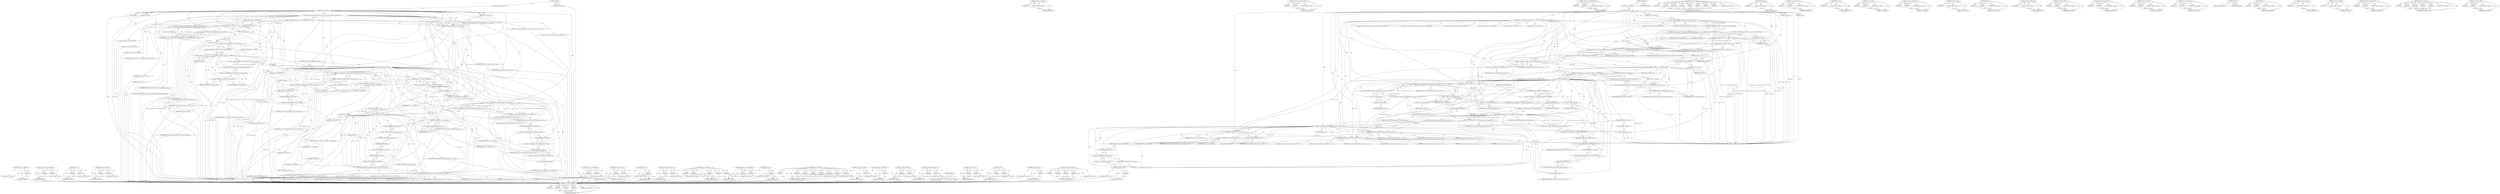 digraph "&lt;operator&gt;.addition" {
vulnerable_253 [label=<(METHOD,&lt;operator&gt;.addressOf)>];
vulnerable_254 [label=<(PARAM,p1)>];
vulnerable_255 [label=<(BLOCK,&lt;empty&gt;,&lt;empty&gt;)>];
vulnerable_256 [label=<(METHOD_RETURN,ANY)>];
vulnerable_231 [label=<(METHOD,&lt;operator&gt;.assignmentMinus)>];
vulnerable_232 [label=<(PARAM,p1)>];
vulnerable_233 [label=<(PARAM,p2)>];
vulnerable_234 [label=<(BLOCK,&lt;empty&gt;,&lt;empty&gt;)>];
vulnerable_235 [label=<(METHOD_RETURN,ANY)>];
vulnerable_186 [label=<(METHOD,test_bit)>];
vulnerable_187 [label=<(PARAM,p1)>];
vulnerable_188 [label=<(PARAM,p2)>];
vulnerable_189 [label=<(BLOCK,&lt;empty&gt;,&lt;empty&gt;)>];
vulnerable_190 [label=<(METHOD_RETURN,ANY)>];
vulnerable_208 [label=<(METHOD,&lt;operator&gt;.addition)>];
vulnerable_209 [label=<(PARAM,p1)>];
vulnerable_210 [label=<(PARAM,p2)>];
vulnerable_211 [label=<(BLOCK,&lt;empty&gt;,&lt;empty&gt;)>];
vulnerable_212 [label=<(METHOD_RETURN,ANY)>];
vulnerable_6 [label=<(METHOD,&lt;global&gt;)<SUB>1</SUB>>];
vulnerable_7 [label=<(BLOCK,&lt;empty&gt;,&lt;empty&gt;)<SUB>1</SUB>>];
vulnerable_8 [label=<(METHOD,perf_syscall_enter)<SUB>1</SUB>>];
vulnerable_9 [label=<(PARAM,void *ignore)<SUB>1</SUB>>];
vulnerable_10 [label=<(PARAM,struct pt_regs *regs)<SUB>1</SUB>>];
vulnerable_11 [label=<(PARAM,long id)<SUB>1</SUB>>];
vulnerable_12 [label=<(BLOCK,{
	struct syscall_metadata *sys_data;
	struct s...,{
	struct syscall_metadata *sys_data;
	struct s...)<SUB>2</SUB>>];
vulnerable_13 [label="<(LOCAL,struct syscall_metadata* sys_data: syscall_metadata*)<SUB>3</SUB>>"];
vulnerable_14 [label="<(LOCAL,struct syscall_trace_enter* rec: syscall_trace_enter*)<SUB>4</SUB>>"];
vulnerable_15 [label="<(LOCAL,struct hlist_head* head: hlist_head*)<SUB>5</SUB>>"];
vulnerable_16 [label="<(LOCAL,int syscall_nr: int)<SUB>6</SUB>>"];
vulnerable_17 [label="<(LOCAL,int rctx: int)<SUB>7</SUB>>"];
vulnerable_18 [label="<(LOCAL,int size: int)<SUB>8</SUB>>"];
vulnerable_19 [label=<(&lt;operator&gt;.assignment,syscall_nr = trace_get_syscall_nr(current, regs))<SUB>10</SUB>>];
vulnerable_20 [label=<(IDENTIFIER,syscall_nr,syscall_nr = trace_get_syscall_nr(current, regs))<SUB>10</SUB>>];
vulnerable_21 [label=<(trace_get_syscall_nr,trace_get_syscall_nr(current, regs))<SUB>10</SUB>>];
vulnerable_22 [label=<(IDENTIFIER,current,trace_get_syscall_nr(current, regs))<SUB>10</SUB>>];
vulnerable_23 [label=<(IDENTIFIER,regs,trace_get_syscall_nr(current, regs))<SUB>10</SUB>>];
vulnerable_24 [label=<(CONTROL_STRUCTURE,IF,if (syscall_nr &lt; 0))<SUB>11</SUB>>];
vulnerable_25 [label=<(&lt;operator&gt;.lessThan,syscall_nr &lt; 0)<SUB>11</SUB>>];
vulnerable_26 [label=<(IDENTIFIER,syscall_nr,syscall_nr &lt; 0)<SUB>11</SUB>>];
vulnerable_27 [label=<(LITERAL,0,syscall_nr &lt; 0)<SUB>11</SUB>>];
vulnerable_28 [label=<(BLOCK,&lt;empty&gt;,&lt;empty&gt;)<SUB>12</SUB>>];
vulnerable_29 [label=<(RETURN,return;,return;)<SUB>12</SUB>>];
vulnerable_30 [label=<(CONTROL_STRUCTURE,IF,if (!test_bit(syscall_nr, enabled_perf_enter_syscalls)))<SUB>13</SUB>>];
vulnerable_31 [label=<(&lt;operator&gt;.logicalNot,!test_bit(syscall_nr, enabled_perf_enter_syscalls))<SUB>13</SUB>>];
vulnerable_32 [label=<(test_bit,test_bit(syscall_nr, enabled_perf_enter_syscalls))<SUB>13</SUB>>];
vulnerable_33 [label=<(IDENTIFIER,syscall_nr,test_bit(syscall_nr, enabled_perf_enter_syscalls))<SUB>13</SUB>>];
vulnerable_34 [label=<(IDENTIFIER,enabled_perf_enter_syscalls,test_bit(syscall_nr, enabled_perf_enter_syscalls))<SUB>13</SUB>>];
vulnerable_35 [label=<(BLOCK,&lt;empty&gt;,&lt;empty&gt;)<SUB>14</SUB>>];
vulnerable_36 [label=<(RETURN,return;,return;)<SUB>14</SUB>>];
vulnerable_37 [label=<(&lt;operator&gt;.assignment,sys_data = syscall_nr_to_meta(syscall_nr))<SUB>16</SUB>>];
vulnerable_38 [label=<(IDENTIFIER,sys_data,sys_data = syscall_nr_to_meta(syscall_nr))<SUB>16</SUB>>];
vulnerable_39 [label=<(syscall_nr_to_meta,syscall_nr_to_meta(syscall_nr))<SUB>16</SUB>>];
vulnerable_40 [label=<(IDENTIFIER,syscall_nr,syscall_nr_to_meta(syscall_nr))<SUB>16</SUB>>];
vulnerable_41 [label=<(CONTROL_STRUCTURE,IF,if (!sys_data))<SUB>17</SUB>>];
vulnerable_42 [label=<(&lt;operator&gt;.logicalNot,!sys_data)<SUB>17</SUB>>];
vulnerable_43 [label=<(IDENTIFIER,sys_data,!sys_data)<SUB>17</SUB>>];
vulnerable_44 [label=<(BLOCK,&lt;empty&gt;,&lt;empty&gt;)<SUB>18</SUB>>];
vulnerable_45 [label=<(RETURN,return;,return;)<SUB>18</SUB>>];
vulnerable_46 [label=<(&lt;operator&gt;.assignment,head = this_cpu_ptr(sys_data-&gt;enter_event-&gt;perf...)<SUB>20</SUB>>];
vulnerable_47 [label=<(IDENTIFIER,head,head = this_cpu_ptr(sys_data-&gt;enter_event-&gt;perf...)<SUB>20</SUB>>];
vulnerable_48 [label=<(this_cpu_ptr,this_cpu_ptr(sys_data-&gt;enter_event-&gt;perf_events))<SUB>20</SUB>>];
vulnerable_49 [label=<(&lt;operator&gt;.indirectFieldAccess,sys_data-&gt;enter_event-&gt;perf_events)<SUB>20</SUB>>];
vulnerable_50 [label=<(&lt;operator&gt;.indirectFieldAccess,sys_data-&gt;enter_event)<SUB>20</SUB>>];
vulnerable_51 [label=<(IDENTIFIER,sys_data,this_cpu_ptr(sys_data-&gt;enter_event-&gt;perf_events))<SUB>20</SUB>>];
vulnerable_52 [label=<(FIELD_IDENTIFIER,enter_event,enter_event)<SUB>20</SUB>>];
vulnerable_53 [label=<(FIELD_IDENTIFIER,perf_events,perf_events)<SUB>20</SUB>>];
vulnerable_54 [label=<(CONTROL_STRUCTURE,IF,if (hlist_empty(head)))<SUB>21</SUB>>];
vulnerable_55 [label=<(hlist_empty,hlist_empty(head))<SUB>21</SUB>>];
vulnerable_56 [label=<(IDENTIFIER,head,hlist_empty(head))<SUB>21</SUB>>];
vulnerable_57 [label=<(BLOCK,&lt;empty&gt;,&lt;empty&gt;)<SUB>22</SUB>>];
vulnerable_58 [label=<(RETURN,return;,return;)<SUB>22</SUB>>];
vulnerable_59 [label=<(&lt;operator&gt;.assignment,size = sizeof(unsigned long) * sys_data-&gt;nb_arg...)<SUB>25</SUB>>];
vulnerable_60 [label=<(IDENTIFIER,size,size = sizeof(unsigned long) * sys_data-&gt;nb_arg...)<SUB>25</SUB>>];
vulnerable_61 [label=<(&lt;operator&gt;.addition,sizeof(unsigned long) * sys_data-&gt;nb_args + siz...)<SUB>25</SUB>>];
vulnerable_62 [label=<(&lt;operator&gt;.multiplication,sizeof(unsigned long) * sys_data-&gt;nb_args)<SUB>25</SUB>>];
vulnerable_63 [label=<(&lt;operator&gt;.sizeOf,sizeof(unsigned long))<SUB>25</SUB>>];
vulnerable_64 [label=<(IDENTIFIER,unsigned long,sizeof(unsigned long))<SUB>25</SUB>>];
vulnerable_65 [label=<(&lt;operator&gt;.indirectFieldAccess,sys_data-&gt;nb_args)<SUB>25</SUB>>];
vulnerable_66 [label=<(IDENTIFIER,sys_data,sizeof(unsigned long) * sys_data-&gt;nb_args)<SUB>25</SUB>>];
vulnerable_67 [label=<(FIELD_IDENTIFIER,nb_args,nb_args)<SUB>25</SUB>>];
vulnerable_68 [label=<(&lt;operator&gt;.sizeOf,sizeof(*rec))<SUB>25</SUB>>];
vulnerable_69 [label=<(&lt;operator&gt;.indirection,*rec)<SUB>25</SUB>>];
vulnerable_70 [label=<(IDENTIFIER,rec,sizeof(*rec))<SUB>25</SUB>>];
vulnerable_71 [label=<(&lt;operator&gt;.assignment,size = ALIGN(size + sizeof(u32), sizeof(u64)))<SUB>26</SUB>>];
vulnerable_72 [label=<(IDENTIFIER,size,size = ALIGN(size + sizeof(u32), sizeof(u64)))<SUB>26</SUB>>];
vulnerable_73 [label=<(ALIGN,ALIGN(size + sizeof(u32), sizeof(u64)))<SUB>26</SUB>>];
vulnerable_74 [label=<(&lt;operator&gt;.addition,size + sizeof(u32))<SUB>26</SUB>>];
vulnerable_75 [label=<(IDENTIFIER,size,size + sizeof(u32))<SUB>26</SUB>>];
vulnerable_76 [label=<(&lt;operator&gt;.sizeOf,sizeof(u32))<SUB>26</SUB>>];
vulnerable_77 [label=<(IDENTIFIER,u32,sizeof(u32))<SUB>26</SUB>>];
vulnerable_78 [label=<(&lt;operator&gt;.sizeOf,sizeof(u64))<SUB>26</SUB>>];
vulnerable_79 [label=<(IDENTIFIER,u64,sizeof(u64))<SUB>26</SUB>>];
vulnerable_80 [label=<(&lt;operator&gt;.assignmentMinus,size -= sizeof(u32))<SUB>27</SUB>>];
vulnerable_81 [label=<(IDENTIFIER,size,size -= sizeof(u32))<SUB>27</SUB>>];
vulnerable_82 [label=<(&lt;operator&gt;.sizeOf,sizeof(u32))<SUB>27</SUB>>];
vulnerable_83 [label=<(IDENTIFIER,u32,sizeof(u32))<SUB>27</SUB>>];
vulnerable_84 [label=<(&lt;operator&gt;.assignment,rec = (struct syscall_trace_enter *)perf_trace_...)<SUB>29</SUB>>];
vulnerable_85 [label=<(IDENTIFIER,rec,rec = (struct syscall_trace_enter *)perf_trace_...)<SUB>29</SUB>>];
vulnerable_86 [label=<(&lt;operator&gt;.cast,(struct syscall_trace_enter *)perf_trace_buf_pr...)<SUB>29</SUB>>];
vulnerable_87 [label=<(UNKNOWN,struct syscall_trace_enter *,struct syscall_trace_enter *)<SUB>29</SUB>>];
vulnerable_88 [label=<(perf_trace_buf_prepare,perf_trace_buf_prepare(size,
				sys_data-&gt;ente...)<SUB>29</SUB>>];
vulnerable_89 [label=<(IDENTIFIER,size,perf_trace_buf_prepare(size,
				sys_data-&gt;ente...)<SUB>29</SUB>>];
vulnerable_90 [label=<(&lt;operator&gt;.fieldAccess,sys_data-&gt;enter_event-&gt;event.type)<SUB>30</SUB>>];
vulnerable_91 [label=<(&lt;operator&gt;.indirectFieldAccess,sys_data-&gt;enter_event-&gt;event)<SUB>30</SUB>>];
vulnerable_92 [label=<(&lt;operator&gt;.indirectFieldAccess,sys_data-&gt;enter_event)<SUB>30</SUB>>];
vulnerable_93 [label=<(IDENTIFIER,sys_data,perf_trace_buf_prepare(size,
				sys_data-&gt;ente...)<SUB>30</SUB>>];
vulnerable_94 [label=<(FIELD_IDENTIFIER,enter_event,enter_event)<SUB>30</SUB>>];
vulnerable_95 [label=<(FIELD_IDENTIFIER,event,event)<SUB>30</SUB>>];
vulnerable_96 [label=<(FIELD_IDENTIFIER,type,type)<SUB>30</SUB>>];
vulnerable_97 [label=<(IDENTIFIER,regs,perf_trace_buf_prepare(size,
				sys_data-&gt;ente...)<SUB>30</SUB>>];
vulnerable_98 [label=<(&lt;operator&gt;.addressOf,&amp;rctx)<SUB>30</SUB>>];
vulnerable_99 [label=<(IDENTIFIER,rctx,perf_trace_buf_prepare(size,
				sys_data-&gt;ente...)<SUB>30</SUB>>];
vulnerable_100 [label=<(CONTROL_STRUCTURE,IF,if (!rec))<SUB>31</SUB>>];
vulnerable_101 [label=<(&lt;operator&gt;.logicalNot,!rec)<SUB>31</SUB>>];
vulnerable_102 [label=<(IDENTIFIER,rec,!rec)<SUB>31</SUB>>];
vulnerable_103 [label=<(BLOCK,&lt;empty&gt;,&lt;empty&gt;)<SUB>32</SUB>>];
vulnerable_104 [label=<(RETURN,return;,return;)<SUB>32</SUB>>];
vulnerable_105 [label=<(&lt;operator&gt;.assignment,rec-&gt;nr = syscall_nr)<SUB>34</SUB>>];
vulnerable_106 [label=<(&lt;operator&gt;.indirectFieldAccess,rec-&gt;nr)<SUB>34</SUB>>];
vulnerable_107 [label=<(IDENTIFIER,rec,rec-&gt;nr = syscall_nr)<SUB>34</SUB>>];
vulnerable_108 [label=<(FIELD_IDENTIFIER,nr,nr)<SUB>34</SUB>>];
vulnerable_109 [label=<(IDENTIFIER,syscall_nr,rec-&gt;nr = syscall_nr)<SUB>34</SUB>>];
vulnerable_110 [label=<(syscall_get_arguments,syscall_get_arguments(current, regs, 0, sys_dat...)<SUB>35</SUB>>];
vulnerable_111 [label=<(IDENTIFIER,current,syscall_get_arguments(current, regs, 0, sys_dat...)<SUB>35</SUB>>];
vulnerable_112 [label=<(IDENTIFIER,regs,syscall_get_arguments(current, regs, 0, sys_dat...)<SUB>35</SUB>>];
vulnerable_113 [label=<(LITERAL,0,syscall_get_arguments(current, regs, 0, sys_dat...)<SUB>35</SUB>>];
vulnerable_114 [label=<(&lt;operator&gt;.indirectFieldAccess,sys_data-&gt;nb_args)<SUB>35</SUB>>];
vulnerable_115 [label=<(IDENTIFIER,sys_data,syscall_get_arguments(current, regs, 0, sys_dat...)<SUB>35</SUB>>];
vulnerable_116 [label=<(FIELD_IDENTIFIER,nb_args,nb_args)<SUB>35</SUB>>];
vulnerable_117 [label=<(&lt;operator&gt;.cast,(unsigned long *)&amp;rec-&gt;args)<SUB>36</SUB>>];
vulnerable_118 [label=<(UNKNOWN,unsigned long *,unsigned long *)<SUB>36</SUB>>];
vulnerable_119 [label=<(&lt;operator&gt;.addressOf,&amp;rec-&gt;args)<SUB>36</SUB>>];
vulnerable_120 [label=<(&lt;operator&gt;.indirectFieldAccess,rec-&gt;args)<SUB>36</SUB>>];
vulnerable_121 [label=<(IDENTIFIER,rec,(unsigned long *)&amp;rec-&gt;args)<SUB>36</SUB>>];
vulnerable_122 [label=<(FIELD_IDENTIFIER,args,args)<SUB>36</SUB>>];
vulnerable_123 [label=<(perf_trace_buf_submit,perf_trace_buf_submit(rec, size, rctx, 0, 1, re...)<SUB>37</SUB>>];
vulnerable_124 [label=<(IDENTIFIER,rec,perf_trace_buf_submit(rec, size, rctx, 0, 1, re...)<SUB>37</SUB>>];
vulnerable_125 [label=<(IDENTIFIER,size,perf_trace_buf_submit(rec, size, rctx, 0, 1, re...)<SUB>37</SUB>>];
vulnerable_126 [label=<(IDENTIFIER,rctx,perf_trace_buf_submit(rec, size, rctx, 0, 1, re...)<SUB>37</SUB>>];
vulnerable_127 [label=<(LITERAL,0,perf_trace_buf_submit(rec, size, rctx, 0, 1, re...)<SUB>37</SUB>>];
vulnerable_128 [label=<(LITERAL,1,perf_trace_buf_submit(rec, size, rctx, 0, 1, re...)<SUB>37</SUB>>];
vulnerable_129 [label=<(IDENTIFIER,regs,perf_trace_buf_submit(rec, size, rctx, 0, 1, re...)<SUB>37</SUB>>];
vulnerable_130 [label=<(IDENTIFIER,head,perf_trace_buf_submit(rec, size, rctx, 0, 1, re...)<SUB>37</SUB>>];
vulnerable_131 [label=<(IDENTIFIER,NULL,perf_trace_buf_submit(rec, size, rctx, 0, 1, re...)<SUB>37</SUB>>];
vulnerable_132 [label=<(METHOD_RETURN,void)<SUB>1</SUB>>];
vulnerable_134 [label=<(METHOD_RETURN,ANY)<SUB>1</SUB>>];
vulnerable_213 [label=<(METHOD,&lt;operator&gt;.multiplication)>];
vulnerable_214 [label=<(PARAM,p1)>];
vulnerable_215 [label=<(PARAM,p2)>];
vulnerable_216 [label=<(BLOCK,&lt;empty&gt;,&lt;empty&gt;)>];
vulnerable_217 [label=<(METHOD_RETURN,ANY)>];
vulnerable_172 [label=<(METHOD,trace_get_syscall_nr)>];
vulnerable_173 [label=<(PARAM,p1)>];
vulnerable_174 [label=<(PARAM,p2)>];
vulnerable_175 [label=<(BLOCK,&lt;empty&gt;,&lt;empty&gt;)>];
vulnerable_176 [label=<(METHOD_RETURN,ANY)>];
vulnerable_204 [label=<(METHOD,hlist_empty)>];
vulnerable_205 [label=<(PARAM,p1)>];
vulnerable_206 [label=<(BLOCK,&lt;empty&gt;,&lt;empty&gt;)>];
vulnerable_207 [label=<(METHOD_RETURN,ANY)>];
vulnerable_248 [label=<(METHOD,&lt;operator&gt;.fieldAccess)>];
vulnerable_249 [label=<(PARAM,p1)>];
vulnerable_250 [label=<(PARAM,p2)>];
vulnerable_251 [label=<(BLOCK,&lt;empty&gt;,&lt;empty&gt;)>];
vulnerable_252 [label=<(METHOD_RETURN,ANY)>];
vulnerable_257 [label=<(METHOD,syscall_get_arguments)>];
vulnerable_258 [label=<(PARAM,p1)>];
vulnerable_259 [label=<(PARAM,p2)>];
vulnerable_260 [label=<(PARAM,p3)>];
vulnerable_261 [label=<(PARAM,p4)>];
vulnerable_262 [label=<(PARAM,p5)>];
vulnerable_263 [label=<(BLOCK,&lt;empty&gt;,&lt;empty&gt;)>];
vulnerable_264 [label=<(METHOD_RETURN,ANY)>];
vulnerable_199 [label=<(METHOD,&lt;operator&gt;.indirectFieldAccess)>];
vulnerable_200 [label=<(PARAM,p1)>];
vulnerable_201 [label=<(PARAM,p2)>];
vulnerable_202 [label=<(BLOCK,&lt;empty&gt;,&lt;empty&gt;)>];
vulnerable_203 [label=<(METHOD_RETURN,ANY)>];
vulnerable_195 [label=<(METHOD,this_cpu_ptr)>];
vulnerable_196 [label=<(PARAM,p1)>];
vulnerable_197 [label=<(BLOCK,&lt;empty&gt;,&lt;empty&gt;)>];
vulnerable_198 [label=<(METHOD_RETURN,ANY)>];
vulnerable_265 [label=<(METHOD,perf_trace_buf_submit)>];
vulnerable_266 [label=<(PARAM,p1)>];
vulnerable_267 [label=<(PARAM,p2)>];
vulnerable_268 [label=<(PARAM,p3)>];
vulnerable_269 [label=<(PARAM,p4)>];
vulnerable_270 [label=<(PARAM,p5)>];
vulnerable_271 [label=<(PARAM,p6)>];
vulnerable_272 [label=<(PARAM,p7)>];
vulnerable_273 [label=<(PARAM,p8)>];
vulnerable_274 [label=<(BLOCK,&lt;empty&gt;,&lt;empty&gt;)>];
vulnerable_275 [label=<(METHOD_RETURN,ANY)>];
vulnerable_182 [label=<(METHOD,&lt;operator&gt;.logicalNot)>];
vulnerable_183 [label=<(PARAM,p1)>];
vulnerable_184 [label=<(BLOCK,&lt;empty&gt;,&lt;empty&gt;)>];
vulnerable_185 [label=<(METHOD_RETURN,ANY)>];
vulnerable_222 [label=<(METHOD,&lt;operator&gt;.indirection)>];
vulnerable_223 [label=<(PARAM,p1)>];
vulnerable_224 [label=<(BLOCK,&lt;empty&gt;,&lt;empty&gt;)>];
vulnerable_225 [label=<(METHOD_RETURN,ANY)>];
vulnerable_177 [label=<(METHOD,&lt;operator&gt;.lessThan)>];
vulnerable_178 [label=<(PARAM,p1)>];
vulnerable_179 [label=<(PARAM,p2)>];
vulnerable_180 [label=<(BLOCK,&lt;empty&gt;,&lt;empty&gt;)>];
vulnerable_181 [label=<(METHOD_RETURN,ANY)>];
vulnerable_167 [label=<(METHOD,&lt;operator&gt;.assignment)>];
vulnerable_168 [label=<(PARAM,p1)>];
vulnerable_169 [label=<(PARAM,p2)>];
vulnerable_170 [label=<(BLOCK,&lt;empty&gt;,&lt;empty&gt;)>];
vulnerable_171 [label=<(METHOD_RETURN,ANY)>];
vulnerable_161 [label=<(METHOD,&lt;global&gt;)<SUB>1</SUB>>];
vulnerable_162 [label=<(BLOCK,&lt;empty&gt;,&lt;empty&gt;)>];
vulnerable_163 [label=<(METHOD_RETURN,ANY)>];
vulnerable_236 [label=<(METHOD,&lt;operator&gt;.cast)>];
vulnerable_237 [label=<(PARAM,p1)>];
vulnerable_238 [label=<(PARAM,p2)>];
vulnerable_239 [label=<(BLOCK,&lt;empty&gt;,&lt;empty&gt;)>];
vulnerable_240 [label=<(METHOD_RETURN,ANY)>];
vulnerable_226 [label=<(METHOD,ALIGN)>];
vulnerable_227 [label=<(PARAM,p1)>];
vulnerable_228 [label=<(PARAM,p2)>];
vulnerable_229 [label=<(BLOCK,&lt;empty&gt;,&lt;empty&gt;)>];
vulnerable_230 [label=<(METHOD_RETURN,ANY)>];
vulnerable_191 [label=<(METHOD,syscall_nr_to_meta)>];
vulnerable_192 [label=<(PARAM,p1)>];
vulnerable_193 [label=<(BLOCK,&lt;empty&gt;,&lt;empty&gt;)>];
vulnerable_194 [label=<(METHOD_RETURN,ANY)>];
vulnerable_241 [label=<(METHOD,perf_trace_buf_prepare)>];
vulnerable_242 [label=<(PARAM,p1)>];
vulnerable_243 [label=<(PARAM,p2)>];
vulnerable_244 [label=<(PARAM,p3)>];
vulnerable_245 [label=<(PARAM,p4)>];
vulnerable_246 [label=<(BLOCK,&lt;empty&gt;,&lt;empty&gt;)>];
vulnerable_247 [label=<(METHOD_RETURN,ANY)>];
vulnerable_218 [label=<(METHOD,&lt;operator&gt;.sizeOf)>];
vulnerable_219 [label=<(PARAM,p1)>];
vulnerable_220 [label=<(BLOCK,&lt;empty&gt;,&lt;empty&gt;)>];
vulnerable_221 [label=<(METHOD_RETURN,ANY)>];
fixed_255 [label=<(METHOD,perf_trace_buf_prepare)>];
fixed_256 [label=<(PARAM,p1)>];
fixed_257 [label=<(PARAM,p2)>];
fixed_258 [label=<(PARAM,p3)>];
fixed_259 [label=<(PARAM,p4)>];
fixed_260 [label=<(BLOCK,&lt;empty&gt;,&lt;empty&gt;)>];
fixed_261 [label=<(METHOD_RETURN,ANY)>];
fixed_236 [label=<(METHOD,&lt;operator&gt;.indirection)>];
fixed_237 [label=<(PARAM,p1)>];
fixed_238 [label=<(BLOCK,&lt;empty&gt;,&lt;empty&gt;)>];
fixed_239 [label=<(METHOD_RETURN,ANY)>];
fixed_191 [label=<(METHOD,&lt;operator&gt;.greaterEqualsThan)>];
fixed_192 [label=<(PARAM,p1)>];
fixed_193 [label=<(PARAM,p2)>];
fixed_194 [label=<(BLOCK,&lt;empty&gt;,&lt;empty&gt;)>];
fixed_195 [label=<(METHOD_RETURN,ANY)>];
fixed_213 [label=<(METHOD,&lt;operator&gt;.indirectFieldAccess)>];
fixed_214 [label=<(PARAM,p1)>];
fixed_215 [label=<(PARAM,p2)>];
fixed_216 [label=<(BLOCK,&lt;empty&gt;,&lt;empty&gt;)>];
fixed_217 [label=<(METHOD_RETURN,ANY)>];
fixed_6 [label=<(METHOD,&lt;global&gt;)<SUB>1</SUB>>];
fixed_7 [label=<(BLOCK,&lt;empty&gt;,&lt;empty&gt;)<SUB>1</SUB>>];
fixed_8 [label=<(METHOD,perf_syscall_enter)<SUB>1</SUB>>];
fixed_9 [label=<(PARAM,void *ignore)<SUB>1</SUB>>];
fixed_10 [label=<(PARAM,struct pt_regs *regs)<SUB>1</SUB>>];
fixed_11 [label=<(PARAM,long id)<SUB>1</SUB>>];
fixed_12 [label=<(BLOCK,{
	struct syscall_metadata *sys_data;
	struct s...,{
	struct syscall_metadata *sys_data;
	struct s...)<SUB>2</SUB>>];
fixed_13 [label="<(LOCAL,struct syscall_metadata* sys_data: syscall_metadata*)<SUB>3</SUB>>"];
fixed_14 [label="<(LOCAL,struct syscall_trace_enter* rec: syscall_trace_enter*)<SUB>4</SUB>>"];
fixed_15 [label="<(LOCAL,struct hlist_head* head: hlist_head*)<SUB>5</SUB>>"];
fixed_16 [label="<(LOCAL,int syscall_nr: int)<SUB>6</SUB>>"];
fixed_17 [label="<(LOCAL,int rctx: int)<SUB>7</SUB>>"];
fixed_18 [label="<(LOCAL,int size: int)<SUB>8</SUB>>"];
fixed_19 [label=<(&lt;operator&gt;.assignment,syscall_nr = trace_get_syscall_nr(current, regs))<SUB>10</SUB>>];
fixed_20 [label=<(IDENTIFIER,syscall_nr,syscall_nr = trace_get_syscall_nr(current, regs))<SUB>10</SUB>>];
fixed_21 [label=<(trace_get_syscall_nr,trace_get_syscall_nr(current, regs))<SUB>10</SUB>>];
fixed_22 [label=<(IDENTIFIER,current,trace_get_syscall_nr(current, regs))<SUB>10</SUB>>];
fixed_23 [label=<(IDENTIFIER,regs,trace_get_syscall_nr(current, regs))<SUB>10</SUB>>];
fixed_24 [label=<(CONTROL_STRUCTURE,IF,if (syscall_nr &lt; 0 || syscall_nr &gt;= NR_syscalls))<SUB>11</SUB>>];
fixed_25 [label=<(&lt;operator&gt;.logicalOr,syscall_nr &lt; 0 || syscall_nr &gt;= NR_syscalls)<SUB>11</SUB>>];
fixed_26 [label=<(&lt;operator&gt;.lessThan,syscall_nr &lt; 0)<SUB>11</SUB>>];
fixed_27 [label=<(IDENTIFIER,syscall_nr,syscall_nr &lt; 0)<SUB>11</SUB>>];
fixed_28 [label=<(LITERAL,0,syscall_nr &lt; 0)<SUB>11</SUB>>];
fixed_29 [label=<(&lt;operator&gt;.greaterEqualsThan,syscall_nr &gt;= NR_syscalls)<SUB>11</SUB>>];
fixed_30 [label=<(IDENTIFIER,syscall_nr,syscall_nr &gt;= NR_syscalls)<SUB>11</SUB>>];
fixed_31 [label=<(IDENTIFIER,NR_syscalls,syscall_nr &gt;= NR_syscalls)<SUB>11</SUB>>];
fixed_32 [label=<(BLOCK,&lt;empty&gt;,&lt;empty&gt;)<SUB>12</SUB>>];
fixed_33 [label=<(RETURN,return;,return;)<SUB>12</SUB>>];
fixed_34 [label=<(CONTROL_STRUCTURE,IF,if (!test_bit(syscall_nr, enabled_perf_enter_syscalls)))<SUB>13</SUB>>];
fixed_35 [label=<(&lt;operator&gt;.logicalNot,!test_bit(syscall_nr, enabled_perf_enter_syscalls))<SUB>13</SUB>>];
fixed_36 [label=<(test_bit,test_bit(syscall_nr, enabled_perf_enter_syscalls))<SUB>13</SUB>>];
fixed_37 [label=<(IDENTIFIER,syscall_nr,test_bit(syscall_nr, enabled_perf_enter_syscalls))<SUB>13</SUB>>];
fixed_38 [label=<(IDENTIFIER,enabled_perf_enter_syscalls,test_bit(syscall_nr, enabled_perf_enter_syscalls))<SUB>13</SUB>>];
fixed_39 [label=<(BLOCK,&lt;empty&gt;,&lt;empty&gt;)<SUB>14</SUB>>];
fixed_40 [label=<(RETURN,return;,return;)<SUB>14</SUB>>];
fixed_41 [label=<(&lt;operator&gt;.assignment,sys_data = syscall_nr_to_meta(syscall_nr))<SUB>16</SUB>>];
fixed_42 [label=<(IDENTIFIER,sys_data,sys_data = syscall_nr_to_meta(syscall_nr))<SUB>16</SUB>>];
fixed_43 [label=<(syscall_nr_to_meta,syscall_nr_to_meta(syscall_nr))<SUB>16</SUB>>];
fixed_44 [label=<(IDENTIFIER,syscall_nr,syscall_nr_to_meta(syscall_nr))<SUB>16</SUB>>];
fixed_45 [label=<(CONTROL_STRUCTURE,IF,if (!sys_data))<SUB>17</SUB>>];
fixed_46 [label=<(&lt;operator&gt;.logicalNot,!sys_data)<SUB>17</SUB>>];
fixed_47 [label=<(IDENTIFIER,sys_data,!sys_data)<SUB>17</SUB>>];
fixed_48 [label=<(BLOCK,&lt;empty&gt;,&lt;empty&gt;)<SUB>18</SUB>>];
fixed_49 [label=<(RETURN,return;,return;)<SUB>18</SUB>>];
fixed_50 [label=<(&lt;operator&gt;.assignment,head = this_cpu_ptr(sys_data-&gt;enter_event-&gt;perf...)<SUB>20</SUB>>];
fixed_51 [label=<(IDENTIFIER,head,head = this_cpu_ptr(sys_data-&gt;enter_event-&gt;perf...)<SUB>20</SUB>>];
fixed_52 [label=<(this_cpu_ptr,this_cpu_ptr(sys_data-&gt;enter_event-&gt;perf_events))<SUB>20</SUB>>];
fixed_53 [label=<(&lt;operator&gt;.indirectFieldAccess,sys_data-&gt;enter_event-&gt;perf_events)<SUB>20</SUB>>];
fixed_54 [label=<(&lt;operator&gt;.indirectFieldAccess,sys_data-&gt;enter_event)<SUB>20</SUB>>];
fixed_55 [label=<(IDENTIFIER,sys_data,this_cpu_ptr(sys_data-&gt;enter_event-&gt;perf_events))<SUB>20</SUB>>];
fixed_56 [label=<(FIELD_IDENTIFIER,enter_event,enter_event)<SUB>20</SUB>>];
fixed_57 [label=<(FIELD_IDENTIFIER,perf_events,perf_events)<SUB>20</SUB>>];
fixed_58 [label=<(CONTROL_STRUCTURE,IF,if (hlist_empty(head)))<SUB>21</SUB>>];
fixed_59 [label=<(hlist_empty,hlist_empty(head))<SUB>21</SUB>>];
fixed_60 [label=<(IDENTIFIER,head,hlist_empty(head))<SUB>21</SUB>>];
fixed_61 [label=<(BLOCK,&lt;empty&gt;,&lt;empty&gt;)<SUB>22</SUB>>];
fixed_62 [label=<(RETURN,return;,return;)<SUB>22</SUB>>];
fixed_63 [label=<(&lt;operator&gt;.assignment,size = sizeof(unsigned long) * sys_data-&gt;nb_arg...)<SUB>25</SUB>>];
fixed_64 [label=<(IDENTIFIER,size,size = sizeof(unsigned long) * sys_data-&gt;nb_arg...)<SUB>25</SUB>>];
fixed_65 [label=<(&lt;operator&gt;.addition,sizeof(unsigned long) * sys_data-&gt;nb_args + siz...)<SUB>25</SUB>>];
fixed_66 [label=<(&lt;operator&gt;.multiplication,sizeof(unsigned long) * sys_data-&gt;nb_args)<SUB>25</SUB>>];
fixed_67 [label=<(&lt;operator&gt;.sizeOf,sizeof(unsigned long))<SUB>25</SUB>>];
fixed_68 [label=<(IDENTIFIER,unsigned long,sizeof(unsigned long))<SUB>25</SUB>>];
fixed_69 [label=<(&lt;operator&gt;.indirectFieldAccess,sys_data-&gt;nb_args)<SUB>25</SUB>>];
fixed_70 [label=<(IDENTIFIER,sys_data,sizeof(unsigned long) * sys_data-&gt;nb_args)<SUB>25</SUB>>];
fixed_71 [label=<(FIELD_IDENTIFIER,nb_args,nb_args)<SUB>25</SUB>>];
fixed_72 [label=<(&lt;operator&gt;.sizeOf,sizeof(*rec))<SUB>25</SUB>>];
fixed_73 [label=<(&lt;operator&gt;.indirection,*rec)<SUB>25</SUB>>];
fixed_74 [label=<(IDENTIFIER,rec,sizeof(*rec))<SUB>25</SUB>>];
fixed_75 [label=<(&lt;operator&gt;.assignment,size = ALIGN(size + sizeof(u32), sizeof(u64)))<SUB>26</SUB>>];
fixed_76 [label=<(IDENTIFIER,size,size = ALIGN(size + sizeof(u32), sizeof(u64)))<SUB>26</SUB>>];
fixed_77 [label=<(ALIGN,ALIGN(size + sizeof(u32), sizeof(u64)))<SUB>26</SUB>>];
fixed_78 [label=<(&lt;operator&gt;.addition,size + sizeof(u32))<SUB>26</SUB>>];
fixed_79 [label=<(IDENTIFIER,size,size + sizeof(u32))<SUB>26</SUB>>];
fixed_80 [label=<(&lt;operator&gt;.sizeOf,sizeof(u32))<SUB>26</SUB>>];
fixed_81 [label=<(IDENTIFIER,u32,sizeof(u32))<SUB>26</SUB>>];
fixed_82 [label=<(&lt;operator&gt;.sizeOf,sizeof(u64))<SUB>26</SUB>>];
fixed_83 [label=<(IDENTIFIER,u64,sizeof(u64))<SUB>26</SUB>>];
fixed_84 [label=<(&lt;operator&gt;.assignmentMinus,size -= sizeof(u32))<SUB>27</SUB>>];
fixed_85 [label=<(IDENTIFIER,size,size -= sizeof(u32))<SUB>27</SUB>>];
fixed_86 [label=<(&lt;operator&gt;.sizeOf,sizeof(u32))<SUB>27</SUB>>];
fixed_87 [label=<(IDENTIFIER,u32,sizeof(u32))<SUB>27</SUB>>];
fixed_88 [label=<(&lt;operator&gt;.assignment,rec = (struct syscall_trace_enter *)perf_trace_...)<SUB>29</SUB>>];
fixed_89 [label=<(IDENTIFIER,rec,rec = (struct syscall_trace_enter *)perf_trace_...)<SUB>29</SUB>>];
fixed_90 [label=<(&lt;operator&gt;.cast,(struct syscall_trace_enter *)perf_trace_buf_pr...)<SUB>29</SUB>>];
fixed_91 [label=<(UNKNOWN,struct syscall_trace_enter *,struct syscall_trace_enter *)<SUB>29</SUB>>];
fixed_92 [label=<(perf_trace_buf_prepare,perf_trace_buf_prepare(size,
				sys_data-&gt;ente...)<SUB>29</SUB>>];
fixed_93 [label=<(IDENTIFIER,size,perf_trace_buf_prepare(size,
				sys_data-&gt;ente...)<SUB>29</SUB>>];
fixed_94 [label=<(&lt;operator&gt;.fieldAccess,sys_data-&gt;enter_event-&gt;event.type)<SUB>30</SUB>>];
fixed_95 [label=<(&lt;operator&gt;.indirectFieldAccess,sys_data-&gt;enter_event-&gt;event)<SUB>30</SUB>>];
fixed_96 [label=<(&lt;operator&gt;.indirectFieldAccess,sys_data-&gt;enter_event)<SUB>30</SUB>>];
fixed_97 [label=<(IDENTIFIER,sys_data,perf_trace_buf_prepare(size,
				sys_data-&gt;ente...)<SUB>30</SUB>>];
fixed_98 [label=<(FIELD_IDENTIFIER,enter_event,enter_event)<SUB>30</SUB>>];
fixed_99 [label=<(FIELD_IDENTIFIER,event,event)<SUB>30</SUB>>];
fixed_100 [label=<(FIELD_IDENTIFIER,type,type)<SUB>30</SUB>>];
fixed_101 [label=<(IDENTIFIER,regs,perf_trace_buf_prepare(size,
				sys_data-&gt;ente...)<SUB>30</SUB>>];
fixed_102 [label=<(&lt;operator&gt;.addressOf,&amp;rctx)<SUB>30</SUB>>];
fixed_103 [label=<(IDENTIFIER,rctx,perf_trace_buf_prepare(size,
				sys_data-&gt;ente...)<SUB>30</SUB>>];
fixed_104 [label=<(CONTROL_STRUCTURE,IF,if (!rec))<SUB>31</SUB>>];
fixed_105 [label=<(&lt;operator&gt;.logicalNot,!rec)<SUB>31</SUB>>];
fixed_106 [label=<(IDENTIFIER,rec,!rec)<SUB>31</SUB>>];
fixed_107 [label=<(BLOCK,&lt;empty&gt;,&lt;empty&gt;)<SUB>32</SUB>>];
fixed_108 [label=<(RETURN,return;,return;)<SUB>32</SUB>>];
fixed_109 [label=<(&lt;operator&gt;.assignment,rec-&gt;nr = syscall_nr)<SUB>34</SUB>>];
fixed_110 [label=<(&lt;operator&gt;.indirectFieldAccess,rec-&gt;nr)<SUB>34</SUB>>];
fixed_111 [label=<(IDENTIFIER,rec,rec-&gt;nr = syscall_nr)<SUB>34</SUB>>];
fixed_112 [label=<(FIELD_IDENTIFIER,nr,nr)<SUB>34</SUB>>];
fixed_113 [label=<(IDENTIFIER,syscall_nr,rec-&gt;nr = syscall_nr)<SUB>34</SUB>>];
fixed_114 [label=<(syscall_get_arguments,syscall_get_arguments(current, regs, 0, sys_dat...)<SUB>35</SUB>>];
fixed_115 [label=<(IDENTIFIER,current,syscall_get_arguments(current, regs, 0, sys_dat...)<SUB>35</SUB>>];
fixed_116 [label=<(IDENTIFIER,regs,syscall_get_arguments(current, regs, 0, sys_dat...)<SUB>35</SUB>>];
fixed_117 [label=<(LITERAL,0,syscall_get_arguments(current, regs, 0, sys_dat...)<SUB>35</SUB>>];
fixed_118 [label=<(&lt;operator&gt;.indirectFieldAccess,sys_data-&gt;nb_args)<SUB>35</SUB>>];
fixed_119 [label=<(IDENTIFIER,sys_data,syscall_get_arguments(current, regs, 0, sys_dat...)<SUB>35</SUB>>];
fixed_120 [label=<(FIELD_IDENTIFIER,nb_args,nb_args)<SUB>35</SUB>>];
fixed_121 [label=<(&lt;operator&gt;.cast,(unsigned long *)&amp;rec-&gt;args)<SUB>36</SUB>>];
fixed_122 [label=<(UNKNOWN,unsigned long *,unsigned long *)<SUB>36</SUB>>];
fixed_123 [label=<(&lt;operator&gt;.addressOf,&amp;rec-&gt;args)<SUB>36</SUB>>];
fixed_124 [label=<(&lt;operator&gt;.indirectFieldAccess,rec-&gt;args)<SUB>36</SUB>>];
fixed_125 [label=<(IDENTIFIER,rec,(unsigned long *)&amp;rec-&gt;args)<SUB>36</SUB>>];
fixed_126 [label=<(FIELD_IDENTIFIER,args,args)<SUB>36</SUB>>];
fixed_127 [label=<(perf_trace_buf_submit,perf_trace_buf_submit(rec, size, rctx, 0, 1, re...)<SUB>37</SUB>>];
fixed_128 [label=<(IDENTIFIER,rec,perf_trace_buf_submit(rec, size, rctx, 0, 1, re...)<SUB>37</SUB>>];
fixed_129 [label=<(IDENTIFIER,size,perf_trace_buf_submit(rec, size, rctx, 0, 1, re...)<SUB>37</SUB>>];
fixed_130 [label=<(IDENTIFIER,rctx,perf_trace_buf_submit(rec, size, rctx, 0, 1, re...)<SUB>37</SUB>>];
fixed_131 [label=<(LITERAL,0,perf_trace_buf_submit(rec, size, rctx, 0, 1, re...)<SUB>37</SUB>>];
fixed_132 [label=<(LITERAL,1,perf_trace_buf_submit(rec, size, rctx, 0, 1, re...)<SUB>37</SUB>>];
fixed_133 [label=<(IDENTIFIER,regs,perf_trace_buf_submit(rec, size, rctx, 0, 1, re...)<SUB>37</SUB>>];
fixed_134 [label=<(IDENTIFIER,head,perf_trace_buf_submit(rec, size, rctx, 0, 1, re...)<SUB>37</SUB>>];
fixed_135 [label=<(IDENTIFIER,NULL,perf_trace_buf_submit(rec, size, rctx, 0, 1, re...)<SUB>37</SUB>>];
fixed_136 [label=<(METHOD_RETURN,void)<SUB>1</SUB>>];
fixed_138 [label=<(METHOD_RETURN,ANY)<SUB>1</SUB>>];
fixed_279 [label=<(METHOD,perf_trace_buf_submit)>];
fixed_280 [label=<(PARAM,p1)>];
fixed_281 [label=<(PARAM,p2)>];
fixed_282 [label=<(PARAM,p3)>];
fixed_283 [label=<(PARAM,p4)>];
fixed_284 [label=<(PARAM,p5)>];
fixed_285 [label=<(PARAM,p6)>];
fixed_286 [label=<(PARAM,p7)>];
fixed_287 [label=<(PARAM,p8)>];
fixed_288 [label=<(BLOCK,&lt;empty&gt;,&lt;empty&gt;)>];
fixed_289 [label=<(METHOD_RETURN,ANY)>];
fixed_218 [label=<(METHOD,hlist_empty)>];
fixed_219 [label=<(PARAM,p1)>];
fixed_220 [label=<(BLOCK,&lt;empty&gt;,&lt;empty&gt;)>];
fixed_221 [label=<(METHOD_RETURN,ANY)>];
fixed_176 [label=<(METHOD,trace_get_syscall_nr)>];
fixed_177 [label=<(PARAM,p1)>];
fixed_178 [label=<(PARAM,p2)>];
fixed_179 [label=<(BLOCK,&lt;empty&gt;,&lt;empty&gt;)>];
fixed_180 [label=<(METHOD_RETURN,ANY)>];
fixed_209 [label=<(METHOD,this_cpu_ptr)>];
fixed_210 [label=<(PARAM,p1)>];
fixed_211 [label=<(BLOCK,&lt;empty&gt;,&lt;empty&gt;)>];
fixed_212 [label=<(METHOD_RETURN,ANY)>];
fixed_250 [label=<(METHOD,&lt;operator&gt;.cast)>];
fixed_251 [label=<(PARAM,p1)>];
fixed_252 [label=<(PARAM,p2)>];
fixed_253 [label=<(BLOCK,&lt;empty&gt;,&lt;empty&gt;)>];
fixed_254 [label=<(METHOD_RETURN,ANY)>];
fixed_262 [label=<(METHOD,&lt;operator&gt;.fieldAccess)>];
fixed_263 [label=<(PARAM,p1)>];
fixed_264 [label=<(PARAM,p2)>];
fixed_265 [label=<(BLOCK,&lt;empty&gt;,&lt;empty&gt;)>];
fixed_266 [label=<(METHOD_RETURN,ANY)>];
fixed_205 [label=<(METHOD,syscall_nr_to_meta)>];
fixed_206 [label=<(PARAM,p1)>];
fixed_207 [label=<(BLOCK,&lt;empty&gt;,&lt;empty&gt;)>];
fixed_208 [label=<(METHOD_RETURN,ANY)>];
fixed_200 [label=<(METHOD,test_bit)>];
fixed_201 [label=<(PARAM,p1)>];
fixed_202 [label=<(PARAM,p2)>];
fixed_203 [label=<(BLOCK,&lt;empty&gt;,&lt;empty&gt;)>];
fixed_204 [label=<(METHOD_RETURN,ANY)>];
fixed_267 [label=<(METHOD,&lt;operator&gt;.addressOf)>];
fixed_268 [label=<(PARAM,p1)>];
fixed_269 [label=<(BLOCK,&lt;empty&gt;,&lt;empty&gt;)>];
fixed_270 [label=<(METHOD_RETURN,ANY)>];
fixed_186 [label=<(METHOD,&lt;operator&gt;.lessThan)>];
fixed_187 [label=<(PARAM,p1)>];
fixed_188 [label=<(PARAM,p2)>];
fixed_189 [label=<(BLOCK,&lt;empty&gt;,&lt;empty&gt;)>];
fixed_190 [label=<(METHOD_RETURN,ANY)>];
fixed_227 [label=<(METHOD,&lt;operator&gt;.multiplication)>];
fixed_228 [label=<(PARAM,p1)>];
fixed_229 [label=<(PARAM,p2)>];
fixed_230 [label=<(BLOCK,&lt;empty&gt;,&lt;empty&gt;)>];
fixed_231 [label=<(METHOD_RETURN,ANY)>];
fixed_181 [label=<(METHOD,&lt;operator&gt;.logicalOr)>];
fixed_182 [label=<(PARAM,p1)>];
fixed_183 [label=<(PARAM,p2)>];
fixed_184 [label=<(BLOCK,&lt;empty&gt;,&lt;empty&gt;)>];
fixed_185 [label=<(METHOD_RETURN,ANY)>];
fixed_171 [label=<(METHOD,&lt;operator&gt;.assignment)>];
fixed_172 [label=<(PARAM,p1)>];
fixed_173 [label=<(PARAM,p2)>];
fixed_174 [label=<(BLOCK,&lt;empty&gt;,&lt;empty&gt;)>];
fixed_175 [label=<(METHOD_RETURN,ANY)>];
fixed_165 [label=<(METHOD,&lt;global&gt;)<SUB>1</SUB>>];
fixed_166 [label=<(BLOCK,&lt;empty&gt;,&lt;empty&gt;)>];
fixed_167 [label=<(METHOD_RETURN,ANY)>];
fixed_240 [label=<(METHOD,ALIGN)>];
fixed_241 [label=<(PARAM,p1)>];
fixed_242 [label=<(PARAM,p2)>];
fixed_243 [label=<(BLOCK,&lt;empty&gt;,&lt;empty&gt;)>];
fixed_244 [label=<(METHOD_RETURN,ANY)>];
fixed_232 [label=<(METHOD,&lt;operator&gt;.sizeOf)>];
fixed_233 [label=<(PARAM,p1)>];
fixed_234 [label=<(BLOCK,&lt;empty&gt;,&lt;empty&gt;)>];
fixed_235 [label=<(METHOD_RETURN,ANY)>];
fixed_196 [label=<(METHOD,&lt;operator&gt;.logicalNot)>];
fixed_197 [label=<(PARAM,p1)>];
fixed_198 [label=<(BLOCK,&lt;empty&gt;,&lt;empty&gt;)>];
fixed_199 [label=<(METHOD_RETURN,ANY)>];
fixed_245 [label=<(METHOD,&lt;operator&gt;.assignmentMinus)>];
fixed_246 [label=<(PARAM,p1)>];
fixed_247 [label=<(PARAM,p2)>];
fixed_248 [label=<(BLOCK,&lt;empty&gt;,&lt;empty&gt;)>];
fixed_249 [label=<(METHOD_RETURN,ANY)>];
fixed_271 [label=<(METHOD,syscall_get_arguments)>];
fixed_272 [label=<(PARAM,p1)>];
fixed_273 [label=<(PARAM,p2)>];
fixed_274 [label=<(PARAM,p3)>];
fixed_275 [label=<(PARAM,p4)>];
fixed_276 [label=<(PARAM,p5)>];
fixed_277 [label=<(BLOCK,&lt;empty&gt;,&lt;empty&gt;)>];
fixed_278 [label=<(METHOD_RETURN,ANY)>];
fixed_222 [label=<(METHOD,&lt;operator&gt;.addition)>];
fixed_223 [label=<(PARAM,p1)>];
fixed_224 [label=<(PARAM,p2)>];
fixed_225 [label=<(BLOCK,&lt;empty&gt;,&lt;empty&gt;)>];
fixed_226 [label=<(METHOD_RETURN,ANY)>];
vulnerable_253 -> vulnerable_254  [key=0, label="AST: "];
vulnerable_253 -> vulnerable_254  [key=1, label="DDG: "];
vulnerable_253 -> vulnerable_255  [key=0, label="AST: "];
vulnerable_253 -> vulnerable_256  [key=0, label="AST: "];
vulnerable_253 -> vulnerable_256  [key=1, label="CFG: "];
vulnerable_254 -> vulnerable_256  [key=0, label="DDG: p1"];
vulnerable_255 -> fixed_255  [key=0];
vulnerable_256 -> fixed_255  [key=0];
vulnerable_231 -> vulnerable_232  [key=0, label="AST: "];
vulnerable_231 -> vulnerable_232  [key=1, label="DDG: "];
vulnerable_231 -> vulnerable_234  [key=0, label="AST: "];
vulnerable_231 -> vulnerable_233  [key=0, label="AST: "];
vulnerable_231 -> vulnerable_233  [key=1, label="DDG: "];
vulnerable_231 -> vulnerable_235  [key=0, label="AST: "];
vulnerable_231 -> vulnerable_235  [key=1, label="CFG: "];
vulnerable_232 -> vulnerable_235  [key=0, label="DDG: p1"];
vulnerable_233 -> vulnerable_235  [key=0, label="DDG: p2"];
vulnerable_234 -> fixed_255  [key=0];
vulnerable_235 -> fixed_255  [key=0];
vulnerable_186 -> vulnerable_187  [key=0, label="AST: "];
vulnerable_186 -> vulnerable_187  [key=1, label="DDG: "];
vulnerable_186 -> vulnerable_189  [key=0, label="AST: "];
vulnerable_186 -> vulnerable_188  [key=0, label="AST: "];
vulnerable_186 -> vulnerable_188  [key=1, label="DDG: "];
vulnerable_186 -> vulnerable_190  [key=0, label="AST: "];
vulnerable_186 -> vulnerable_190  [key=1, label="CFG: "];
vulnerable_187 -> vulnerable_190  [key=0, label="DDG: p1"];
vulnerable_188 -> vulnerable_190  [key=0, label="DDG: p2"];
vulnerable_189 -> fixed_255  [key=0];
vulnerable_190 -> fixed_255  [key=0];
vulnerable_208 -> vulnerable_209  [key=0, label="AST: "];
vulnerable_208 -> vulnerable_209  [key=1, label="DDG: "];
vulnerable_208 -> vulnerable_211  [key=0, label="AST: "];
vulnerable_208 -> vulnerable_210  [key=0, label="AST: "];
vulnerable_208 -> vulnerable_210  [key=1, label="DDG: "];
vulnerable_208 -> vulnerable_212  [key=0, label="AST: "];
vulnerable_208 -> vulnerable_212  [key=1, label="CFG: "];
vulnerable_209 -> vulnerable_212  [key=0, label="DDG: p1"];
vulnerable_210 -> vulnerable_212  [key=0, label="DDG: p2"];
vulnerable_211 -> fixed_255  [key=0];
vulnerable_212 -> fixed_255  [key=0];
vulnerable_6 -> vulnerable_7  [key=0, label="AST: "];
vulnerable_6 -> vulnerable_134  [key=0, label="AST: "];
vulnerable_6 -> vulnerable_134  [key=1, label="CFG: "];
vulnerable_7 -> vulnerable_8  [key=0, label="AST: "];
vulnerable_8 -> vulnerable_9  [key=0, label="AST: "];
vulnerable_8 -> vulnerable_9  [key=1, label="DDG: "];
vulnerable_8 -> vulnerable_10  [key=0, label="AST: "];
vulnerable_8 -> vulnerable_10  [key=1, label="DDG: "];
vulnerable_8 -> vulnerable_11  [key=0, label="AST: "];
vulnerable_8 -> vulnerable_11  [key=1, label="DDG: "];
vulnerable_8 -> vulnerable_12  [key=0, label="AST: "];
vulnerable_8 -> vulnerable_132  [key=0, label="AST: "];
vulnerable_8 -> vulnerable_21  [key=0, label="CFG: "];
vulnerable_8 -> vulnerable_21  [key=1, label="DDG: "];
vulnerable_8 -> vulnerable_105  [key=0, label="DDG: "];
vulnerable_8 -> vulnerable_80  [key=0, label="DDG: "];
vulnerable_8 -> vulnerable_110  [key=0, label="DDG: "];
vulnerable_8 -> vulnerable_123  [key=0, label="DDG: "];
vulnerable_8 -> vulnerable_25  [key=0, label="DDG: "];
vulnerable_8 -> vulnerable_29  [key=0, label="DDG: "];
vulnerable_8 -> vulnerable_36  [key=0, label="DDG: "];
vulnerable_8 -> vulnerable_39  [key=0, label="DDG: "];
vulnerable_8 -> vulnerable_42  [key=0, label="DDG: "];
vulnerable_8 -> vulnerable_45  [key=0, label="DDG: "];
vulnerable_8 -> vulnerable_55  [key=0, label="DDG: "];
vulnerable_8 -> vulnerable_58  [key=0, label="DDG: "];
vulnerable_8 -> vulnerable_73  [key=0, label="DDG: "];
vulnerable_8 -> vulnerable_101  [key=0, label="DDG: "];
vulnerable_8 -> vulnerable_104  [key=0, label="DDG: "];
vulnerable_8 -> vulnerable_32  [key=0, label="DDG: "];
vulnerable_8 -> vulnerable_74  [key=0, label="DDG: "];
vulnerable_8 -> vulnerable_88  [key=0, label="DDG: "];
vulnerable_9 -> vulnerable_132  [key=0, label="DDG: ignore"];
vulnerable_10 -> vulnerable_21  [key=0, label="DDG: regs"];
vulnerable_11 -> vulnerable_132  [key=0, label="DDG: id"];
vulnerable_12 -> vulnerable_13  [key=0, label="AST: "];
vulnerable_12 -> vulnerable_14  [key=0, label="AST: "];
vulnerable_12 -> vulnerable_15  [key=0, label="AST: "];
vulnerable_12 -> vulnerable_16  [key=0, label="AST: "];
vulnerable_12 -> vulnerable_17  [key=0, label="AST: "];
vulnerable_12 -> vulnerable_18  [key=0, label="AST: "];
vulnerable_12 -> vulnerable_19  [key=0, label="AST: "];
vulnerable_12 -> vulnerable_24  [key=0, label="AST: "];
vulnerable_12 -> vulnerable_30  [key=0, label="AST: "];
vulnerable_12 -> vulnerable_37  [key=0, label="AST: "];
vulnerable_12 -> vulnerable_41  [key=0, label="AST: "];
vulnerable_12 -> vulnerable_46  [key=0, label="AST: "];
vulnerable_12 -> vulnerable_54  [key=0, label="AST: "];
vulnerable_12 -> vulnerable_59  [key=0, label="AST: "];
vulnerable_12 -> vulnerable_71  [key=0, label="AST: "];
vulnerable_12 -> vulnerable_80  [key=0, label="AST: "];
vulnerable_12 -> vulnerable_84  [key=0, label="AST: "];
vulnerable_12 -> vulnerable_100  [key=0, label="AST: "];
vulnerable_12 -> vulnerable_105  [key=0, label="AST: "];
vulnerable_12 -> vulnerable_110  [key=0, label="AST: "];
vulnerable_12 -> vulnerable_123  [key=0, label="AST: "];
vulnerable_13 -> fixed_255  [key=0];
vulnerable_14 -> fixed_255  [key=0];
vulnerable_15 -> fixed_255  [key=0];
vulnerable_16 -> fixed_255  [key=0];
vulnerable_17 -> fixed_255  [key=0];
vulnerable_18 -> fixed_255  [key=0];
vulnerable_19 -> vulnerable_20  [key=0, label="AST: "];
vulnerable_19 -> vulnerable_21  [key=0, label="AST: "];
vulnerable_19 -> vulnerable_25  [key=0, label="CFG: "];
vulnerable_19 -> vulnerable_25  [key=1, label="DDG: syscall_nr"];
vulnerable_19 -> vulnerable_132  [key=0, label="DDG: trace_get_syscall_nr(current, regs)"];
vulnerable_19 -> vulnerable_132  [key=1, label="DDG: syscall_nr = trace_get_syscall_nr(current, regs)"];
vulnerable_20 -> fixed_255  [key=0];
vulnerable_21 -> vulnerable_22  [key=0, label="AST: "];
vulnerable_21 -> vulnerable_23  [key=0, label="AST: "];
vulnerable_21 -> vulnerable_19  [key=0, label="CFG: "];
vulnerable_21 -> vulnerable_19  [key=1, label="DDG: current"];
vulnerable_21 -> vulnerable_19  [key=2, label="DDG: regs"];
vulnerable_21 -> vulnerable_132  [key=0, label="DDG: current"];
vulnerable_21 -> vulnerable_132  [key=1, label="DDG: regs"];
vulnerable_21 -> vulnerable_110  [key=0, label="DDG: current"];
vulnerable_21 -> vulnerable_88  [key=0, label="DDG: regs"];
vulnerable_22 -> fixed_255  [key=0];
vulnerable_23 -> fixed_255  [key=0];
vulnerable_24 -> vulnerable_25  [key=0, label="AST: "];
vulnerable_24 -> vulnerable_28  [key=0, label="AST: "];
vulnerable_25 -> vulnerable_26  [key=0, label="AST: "];
vulnerable_25 -> vulnerable_27  [key=0, label="AST: "];
vulnerable_25 -> vulnerable_29  [key=0, label="CFG: "];
vulnerable_25 -> vulnerable_29  [key=1, label="CDG: "];
vulnerable_25 -> vulnerable_32  [key=0, label="CFG: "];
vulnerable_25 -> vulnerable_32  [key=1, label="DDG: syscall_nr"];
vulnerable_25 -> vulnerable_32  [key=2, label="CDG: "];
vulnerable_25 -> vulnerable_132  [key=0, label="DDG: syscall_nr"];
vulnerable_25 -> vulnerable_132  [key=1, label="DDG: syscall_nr &lt; 0"];
vulnerable_25 -> vulnerable_31  [key=0, label="CDG: "];
vulnerable_26 -> fixed_255  [key=0];
vulnerable_27 -> fixed_255  [key=0];
vulnerable_28 -> vulnerable_29  [key=0, label="AST: "];
vulnerable_29 -> vulnerable_132  [key=0, label="CFG: "];
vulnerable_29 -> vulnerable_132  [key=1, label="DDG: &lt;RET&gt;"];
vulnerable_30 -> vulnerable_31  [key=0, label="AST: "];
vulnerable_30 -> vulnerable_35  [key=0, label="AST: "];
vulnerable_31 -> vulnerable_32  [key=0, label="AST: "];
vulnerable_31 -> vulnerable_36  [key=0, label="CFG: "];
vulnerable_31 -> vulnerable_36  [key=1, label="CDG: "];
vulnerable_31 -> vulnerable_39  [key=0, label="CFG: "];
vulnerable_31 -> vulnerable_39  [key=1, label="CDG: "];
vulnerable_31 -> vulnerable_42  [key=0, label="CDG: "];
vulnerable_31 -> vulnerable_37  [key=0, label="CDG: "];
vulnerable_32 -> vulnerable_33  [key=0, label="AST: "];
vulnerable_32 -> vulnerable_34  [key=0, label="AST: "];
vulnerable_32 -> vulnerable_31  [key=0, label="CFG: "];
vulnerable_32 -> vulnerable_31  [key=1, label="DDG: syscall_nr"];
vulnerable_32 -> vulnerable_31  [key=2, label="DDG: enabled_perf_enter_syscalls"];
vulnerable_32 -> vulnerable_132  [key=0, label="DDG: enabled_perf_enter_syscalls"];
vulnerable_32 -> vulnerable_39  [key=0, label="DDG: syscall_nr"];
vulnerable_33 -> fixed_255  [key=0];
vulnerable_34 -> fixed_255  [key=0];
vulnerable_35 -> vulnerable_36  [key=0, label="AST: "];
vulnerable_36 -> vulnerable_132  [key=0, label="CFG: "];
vulnerable_36 -> vulnerable_132  [key=1, label="DDG: &lt;RET&gt;"];
vulnerable_37 -> vulnerable_38  [key=0, label="AST: "];
vulnerable_37 -> vulnerable_39  [key=0, label="AST: "];
vulnerable_37 -> vulnerable_42  [key=0, label="CFG: "];
vulnerable_37 -> vulnerable_42  [key=1, label="DDG: sys_data"];
vulnerable_38 -> fixed_255  [key=0];
vulnerable_39 -> vulnerable_40  [key=0, label="AST: "];
vulnerable_39 -> vulnerable_37  [key=0, label="CFG: "];
vulnerable_39 -> vulnerable_37  [key=1, label="DDG: syscall_nr"];
vulnerable_39 -> vulnerable_105  [key=0, label="DDG: syscall_nr"];
vulnerable_40 -> fixed_255  [key=0];
vulnerable_41 -> vulnerable_42  [key=0, label="AST: "];
vulnerable_41 -> vulnerable_44  [key=0, label="AST: "];
vulnerable_42 -> vulnerable_43  [key=0, label="AST: "];
vulnerable_42 -> vulnerable_45  [key=0, label="CFG: "];
vulnerable_42 -> vulnerable_45  [key=1, label="CDG: "];
vulnerable_42 -> vulnerable_52  [key=0, label="CFG: "];
vulnerable_42 -> vulnerable_52  [key=1, label="CDG: "];
vulnerable_42 -> vulnerable_110  [key=0, label="DDG: sys_data"];
vulnerable_42 -> vulnerable_62  [key=0, label="DDG: sys_data"];
vulnerable_42 -> vulnerable_48  [key=0, label="CDG: "];
vulnerable_42 -> vulnerable_49  [key=0, label="CDG: "];
vulnerable_42 -> vulnerable_46  [key=0, label="CDG: "];
vulnerable_42 -> vulnerable_50  [key=0, label="CDG: "];
vulnerable_42 -> vulnerable_53  [key=0, label="CDG: "];
vulnerable_42 -> vulnerable_55  [key=0, label="CDG: "];
vulnerable_43 -> fixed_255  [key=0];
vulnerable_44 -> vulnerable_45  [key=0, label="AST: "];
vulnerable_45 -> vulnerable_132  [key=0, label="CFG: "];
vulnerable_45 -> vulnerable_132  [key=1, label="DDG: &lt;RET&gt;"];
vulnerable_46 -> vulnerable_47  [key=0, label="AST: "];
vulnerable_46 -> vulnerable_48  [key=0, label="AST: "];
vulnerable_46 -> vulnerable_55  [key=0, label="CFG: "];
vulnerable_46 -> vulnerable_55  [key=1, label="DDG: head"];
vulnerable_47 -> fixed_255  [key=0];
vulnerable_48 -> vulnerable_49  [key=0, label="AST: "];
vulnerable_48 -> vulnerable_46  [key=0, label="CFG: "];
vulnerable_48 -> vulnerable_46  [key=1, label="DDG: sys_data-&gt;enter_event-&gt;perf_events"];
vulnerable_49 -> vulnerable_50  [key=0, label="AST: "];
vulnerable_49 -> vulnerable_53  [key=0, label="AST: "];
vulnerable_49 -> vulnerable_48  [key=0, label="CFG: "];
vulnerable_50 -> vulnerable_51  [key=0, label="AST: "];
vulnerable_50 -> vulnerable_52  [key=0, label="AST: "];
vulnerable_50 -> vulnerable_53  [key=0, label="CFG: "];
vulnerable_51 -> fixed_255  [key=0];
vulnerable_52 -> vulnerable_50  [key=0, label="CFG: "];
vulnerable_53 -> vulnerable_49  [key=0, label="CFG: "];
vulnerable_54 -> vulnerable_55  [key=0, label="AST: "];
vulnerable_54 -> vulnerable_57  [key=0, label="AST: "];
vulnerable_55 -> vulnerable_56  [key=0, label="AST: "];
vulnerable_55 -> vulnerable_58  [key=0, label="CFG: "];
vulnerable_55 -> vulnerable_58  [key=1, label="CDG: "];
vulnerable_55 -> vulnerable_63  [key=0, label="CFG: "];
vulnerable_55 -> vulnerable_63  [key=1, label="CDG: "];
vulnerable_55 -> vulnerable_123  [key=0, label="DDG: head"];
vulnerable_55 -> vulnerable_94  [key=0, label="CDG: "];
vulnerable_55 -> vulnerable_68  [key=0, label="CDG: "];
vulnerable_55 -> vulnerable_73  [key=0, label="CDG: "];
vulnerable_55 -> vulnerable_96  [key=0, label="CDG: "];
vulnerable_55 -> vulnerable_98  [key=0, label="CDG: "];
vulnerable_55 -> vulnerable_84  [key=0, label="CDG: "];
vulnerable_55 -> vulnerable_69  [key=0, label="CDG: "];
vulnerable_55 -> vulnerable_67  [key=0, label="CDG: "];
vulnerable_55 -> vulnerable_74  [key=0, label="CDG: "];
vulnerable_55 -> vulnerable_95  [key=0, label="CDG: "];
vulnerable_55 -> vulnerable_92  [key=0, label="CDG: "];
vulnerable_55 -> vulnerable_76  [key=0, label="CDG: "];
vulnerable_55 -> vulnerable_65  [key=0, label="CDG: "];
vulnerable_55 -> vulnerable_59  [key=0, label="CDG: "];
vulnerable_55 -> vulnerable_87  [key=0, label="CDG: "];
vulnerable_55 -> vulnerable_91  [key=0, label="CDG: "];
vulnerable_55 -> vulnerable_82  [key=0, label="CDG: "];
vulnerable_55 -> vulnerable_101  [key=0, label="CDG: "];
vulnerable_55 -> vulnerable_90  [key=0, label="CDG: "];
vulnerable_55 -> vulnerable_80  [key=0, label="CDG: "];
vulnerable_55 -> vulnerable_61  [key=0, label="CDG: "];
vulnerable_55 -> vulnerable_71  [key=0, label="CDG: "];
vulnerable_55 -> vulnerable_88  [key=0, label="CDG: "];
vulnerable_55 -> vulnerable_78  [key=0, label="CDG: "];
vulnerable_55 -> vulnerable_62  [key=0, label="CDG: "];
vulnerable_55 -> vulnerable_86  [key=0, label="CDG: "];
vulnerable_56 -> fixed_255  [key=0];
vulnerable_57 -> vulnerable_58  [key=0, label="AST: "];
vulnerable_58 -> vulnerable_132  [key=0, label="CFG: "];
vulnerable_58 -> vulnerable_132  [key=1, label="DDG: &lt;RET&gt;"];
vulnerable_59 -> vulnerable_60  [key=0, label="AST: "];
vulnerable_59 -> vulnerable_61  [key=0, label="AST: "];
vulnerable_59 -> vulnerable_76  [key=0, label="CFG: "];
vulnerable_59 -> vulnerable_73  [key=0, label="DDG: size"];
vulnerable_59 -> vulnerable_74  [key=0, label="DDG: size"];
vulnerable_60 -> fixed_255  [key=0];
vulnerable_61 -> vulnerable_62  [key=0, label="AST: "];
vulnerable_61 -> vulnerable_68  [key=0, label="AST: "];
vulnerable_61 -> vulnerable_59  [key=0, label="CFG: "];
vulnerable_62 -> vulnerable_63  [key=0, label="AST: "];
vulnerable_62 -> vulnerable_65  [key=0, label="AST: "];
vulnerable_62 -> vulnerable_69  [key=0, label="CFG: "];
vulnerable_62 -> vulnerable_59  [key=0, label="DDG: sys_data-&gt;nb_args"];
vulnerable_62 -> vulnerable_110  [key=0, label="DDG: sys_data-&gt;nb_args"];
vulnerable_62 -> vulnerable_61  [key=0, label="DDG: sys_data-&gt;nb_args"];
vulnerable_63 -> vulnerable_64  [key=0, label="AST: "];
vulnerable_63 -> vulnerable_67  [key=0, label="CFG: "];
vulnerable_63 -> vulnerable_132  [key=0, label="DDG: unsigned long"];
vulnerable_64 -> fixed_255  [key=0];
vulnerable_65 -> vulnerable_66  [key=0, label="AST: "];
vulnerable_65 -> vulnerable_67  [key=0, label="AST: "];
vulnerable_65 -> vulnerable_62  [key=0, label="CFG: "];
vulnerable_66 -> fixed_255  [key=0];
vulnerable_67 -> vulnerable_65  [key=0, label="CFG: "];
vulnerable_68 -> vulnerable_69  [key=0, label="AST: "];
vulnerable_68 -> vulnerable_61  [key=0, label="CFG: "];
vulnerable_69 -> vulnerable_70  [key=0, label="AST: "];
vulnerable_69 -> vulnerable_68  [key=0, label="CFG: "];
vulnerable_70 -> fixed_255  [key=0];
vulnerable_71 -> vulnerable_72  [key=0, label="AST: "];
vulnerable_71 -> vulnerable_73  [key=0, label="AST: "];
vulnerable_71 -> vulnerable_82  [key=0, label="CFG: "];
vulnerable_71 -> vulnerable_80  [key=0, label="DDG: size"];
vulnerable_72 -> fixed_255  [key=0];
vulnerable_73 -> vulnerable_74  [key=0, label="AST: "];
vulnerable_73 -> vulnerable_78  [key=0, label="AST: "];
vulnerable_73 -> vulnerable_71  [key=0, label="CFG: "];
vulnerable_73 -> vulnerable_71  [key=1, label="DDG: size + sizeof(u32)"];
vulnerable_74 -> vulnerable_75  [key=0, label="AST: "];
vulnerable_74 -> vulnerable_76  [key=0, label="AST: "];
vulnerable_74 -> vulnerable_78  [key=0, label="CFG: "];
vulnerable_75 -> fixed_255  [key=0];
vulnerable_76 -> vulnerable_77  [key=0, label="AST: "];
vulnerable_76 -> vulnerable_74  [key=0, label="CFG: "];
vulnerable_77 -> fixed_255  [key=0];
vulnerable_78 -> vulnerable_79  [key=0, label="AST: "];
vulnerable_78 -> vulnerable_73  [key=0, label="CFG: "];
vulnerable_78 -> vulnerable_132  [key=0, label="DDG: u64"];
vulnerable_79 -> fixed_255  [key=0];
vulnerable_80 -> vulnerable_81  [key=0, label="AST: "];
vulnerable_80 -> vulnerable_82  [key=0, label="AST: "];
vulnerable_80 -> vulnerable_87  [key=0, label="CFG: "];
vulnerable_80 -> vulnerable_88  [key=0, label="DDG: size"];
vulnerable_81 -> fixed_255  [key=0];
vulnerable_82 -> vulnerable_83  [key=0, label="AST: "];
vulnerable_82 -> vulnerable_80  [key=0, label="CFG: "];
vulnerable_83 -> fixed_255  [key=0];
vulnerable_84 -> vulnerable_85  [key=0, label="AST: "];
vulnerable_84 -> vulnerable_86  [key=0, label="AST: "];
vulnerable_84 -> vulnerable_101  [key=0, label="CFG: "];
vulnerable_84 -> vulnerable_101  [key=1, label="DDG: rec"];
vulnerable_85 -> fixed_255  [key=0];
vulnerable_86 -> vulnerable_87  [key=0, label="AST: "];
vulnerable_86 -> vulnerable_88  [key=0, label="AST: "];
vulnerable_86 -> vulnerable_84  [key=0, label="CFG: "];
vulnerable_87 -> vulnerable_94  [key=0, label="CFG: "];
vulnerable_88 -> vulnerable_89  [key=0, label="AST: "];
vulnerable_88 -> vulnerable_90  [key=0, label="AST: "];
vulnerable_88 -> vulnerable_97  [key=0, label="AST: "];
vulnerable_88 -> vulnerable_98  [key=0, label="AST: "];
vulnerable_88 -> vulnerable_86  [key=0, label="CFG: "];
vulnerable_88 -> vulnerable_86  [key=1, label="DDG: size"];
vulnerable_88 -> vulnerable_86  [key=2, label="DDG: sys_data-&gt;enter_event-&gt;event.type"];
vulnerable_88 -> vulnerable_86  [key=3, label="DDG: regs"];
vulnerable_88 -> vulnerable_86  [key=4, label="DDG: &amp;rctx"];
vulnerable_88 -> vulnerable_84  [key=0, label="DDG: size"];
vulnerable_88 -> vulnerable_84  [key=1, label="DDG: sys_data-&gt;enter_event-&gt;event.type"];
vulnerable_88 -> vulnerable_84  [key=2, label="DDG: regs"];
vulnerable_88 -> vulnerable_84  [key=3, label="DDG: &amp;rctx"];
vulnerable_88 -> vulnerable_110  [key=0, label="DDG: regs"];
vulnerable_88 -> vulnerable_123  [key=0, label="DDG: size"];
vulnerable_88 -> vulnerable_123  [key=1, label="DDG: &amp;rctx"];
vulnerable_89 -> fixed_255  [key=0];
vulnerable_90 -> vulnerable_91  [key=0, label="AST: "];
vulnerable_90 -> vulnerable_96  [key=0, label="AST: "];
vulnerable_90 -> vulnerable_98  [key=0, label="CFG: "];
vulnerable_91 -> vulnerable_92  [key=0, label="AST: "];
vulnerable_91 -> vulnerable_95  [key=0, label="AST: "];
vulnerable_91 -> vulnerable_96  [key=0, label="CFG: "];
vulnerable_92 -> vulnerable_93  [key=0, label="AST: "];
vulnerable_92 -> vulnerable_94  [key=0, label="AST: "];
vulnerable_92 -> vulnerable_95  [key=0, label="CFG: "];
vulnerable_93 -> fixed_255  [key=0];
vulnerable_94 -> vulnerable_92  [key=0, label="CFG: "];
vulnerable_95 -> vulnerable_91  [key=0, label="CFG: "];
vulnerable_96 -> vulnerable_90  [key=0, label="CFG: "];
vulnerable_97 -> fixed_255  [key=0];
vulnerable_98 -> vulnerable_99  [key=0, label="AST: "];
vulnerable_98 -> vulnerable_88  [key=0, label="CFG: "];
vulnerable_99 -> fixed_255  [key=0];
vulnerable_100 -> vulnerable_101  [key=0, label="AST: "];
vulnerable_100 -> vulnerable_103  [key=0, label="AST: "];
vulnerable_101 -> vulnerable_102  [key=0, label="AST: "];
vulnerable_101 -> vulnerable_104  [key=0, label="CFG: "];
vulnerable_101 -> vulnerable_104  [key=1, label="CDG: "];
vulnerable_101 -> vulnerable_108  [key=0, label="CFG: "];
vulnerable_101 -> vulnerable_108  [key=1, label="CDG: "];
vulnerable_101 -> vulnerable_110  [key=0, label="DDG: rec"];
vulnerable_101 -> vulnerable_110  [key=1, label="CDG: "];
vulnerable_101 -> vulnerable_123  [key=0, label="DDG: rec"];
vulnerable_101 -> vulnerable_123  [key=1, label="CDG: "];
vulnerable_101 -> vulnerable_117  [key=0, label="DDG: rec"];
vulnerable_101 -> vulnerable_117  [key=1, label="CDG: "];
vulnerable_101 -> vulnerable_120  [key=0, label="CDG: "];
vulnerable_101 -> vulnerable_116  [key=0, label="CDG: "];
vulnerable_101 -> vulnerable_122  [key=0, label="CDG: "];
vulnerable_101 -> vulnerable_114  [key=0, label="CDG: "];
vulnerable_101 -> vulnerable_119  [key=0, label="CDG: "];
vulnerable_101 -> vulnerable_106  [key=0, label="CDG: "];
vulnerable_101 -> vulnerable_105  [key=0, label="CDG: "];
vulnerable_101 -> vulnerable_118  [key=0, label="CDG: "];
vulnerable_102 -> fixed_255  [key=0];
vulnerable_103 -> vulnerable_104  [key=0, label="AST: "];
vulnerable_104 -> vulnerable_132  [key=0, label="CFG: "];
vulnerable_104 -> vulnerable_132  [key=1, label="DDG: &lt;RET&gt;"];
vulnerable_105 -> vulnerable_106  [key=0, label="AST: "];
vulnerable_105 -> vulnerable_109  [key=0, label="AST: "];
vulnerable_105 -> vulnerable_116  [key=0, label="CFG: "];
vulnerable_105 -> vulnerable_123  [key=0, label="DDG: rec-&gt;nr"];
vulnerable_106 -> vulnerable_107  [key=0, label="AST: "];
vulnerable_106 -> vulnerable_108  [key=0, label="AST: "];
vulnerable_106 -> vulnerable_105  [key=0, label="CFG: "];
vulnerable_107 -> fixed_255  [key=0];
vulnerable_108 -> vulnerable_106  [key=0, label="CFG: "];
vulnerable_109 -> fixed_255  [key=0];
vulnerable_110 -> vulnerable_111  [key=0, label="AST: "];
vulnerable_110 -> vulnerable_112  [key=0, label="AST: "];
vulnerable_110 -> vulnerable_113  [key=0, label="AST: "];
vulnerable_110 -> vulnerable_114  [key=0, label="AST: "];
vulnerable_110 -> vulnerable_117  [key=0, label="AST: "];
vulnerable_110 -> vulnerable_123  [key=0, label="CFG: "];
vulnerable_110 -> vulnerable_123  [key=1, label="DDG: regs"];
vulnerable_111 -> fixed_255  [key=0];
vulnerable_112 -> fixed_255  [key=0];
vulnerable_113 -> fixed_255  [key=0];
vulnerable_114 -> vulnerable_115  [key=0, label="AST: "];
vulnerable_114 -> vulnerable_116  [key=0, label="AST: "];
vulnerable_114 -> vulnerable_118  [key=0, label="CFG: "];
vulnerable_115 -> fixed_255  [key=0];
vulnerable_116 -> vulnerable_114  [key=0, label="CFG: "];
vulnerable_117 -> vulnerable_118  [key=0, label="AST: "];
vulnerable_117 -> vulnerable_119  [key=0, label="AST: "];
vulnerable_117 -> vulnerable_110  [key=0, label="CFG: "];
vulnerable_118 -> vulnerable_122  [key=0, label="CFG: "];
vulnerable_119 -> vulnerable_120  [key=0, label="AST: "];
vulnerable_119 -> vulnerable_117  [key=0, label="CFG: "];
vulnerable_120 -> vulnerable_121  [key=0, label="AST: "];
vulnerable_120 -> vulnerable_122  [key=0, label="AST: "];
vulnerable_120 -> vulnerable_119  [key=0, label="CFG: "];
vulnerable_121 -> fixed_255  [key=0];
vulnerable_122 -> vulnerable_120  [key=0, label="CFG: "];
vulnerable_123 -> vulnerable_124  [key=0, label="AST: "];
vulnerable_123 -> vulnerable_125  [key=0, label="AST: "];
vulnerable_123 -> vulnerable_126  [key=0, label="AST: "];
vulnerable_123 -> vulnerable_127  [key=0, label="AST: "];
vulnerable_123 -> vulnerable_128  [key=0, label="AST: "];
vulnerable_123 -> vulnerable_129  [key=0, label="AST: "];
vulnerable_123 -> vulnerable_130  [key=0, label="AST: "];
vulnerable_123 -> vulnerable_131  [key=0, label="AST: "];
vulnerable_123 -> vulnerable_132  [key=0, label="CFG: "];
vulnerable_123 -> vulnerable_132  [key=1, label="DDG: NULL"];
vulnerable_124 -> fixed_255  [key=0];
vulnerable_125 -> fixed_255  [key=0];
vulnerable_126 -> fixed_255  [key=0];
vulnerable_127 -> fixed_255  [key=0];
vulnerable_128 -> fixed_255  [key=0];
vulnerable_129 -> fixed_255  [key=0];
vulnerable_130 -> fixed_255  [key=0];
vulnerable_131 -> fixed_255  [key=0];
vulnerable_132 -> fixed_255  [key=0];
vulnerable_134 -> fixed_255  [key=0];
vulnerable_213 -> vulnerable_214  [key=0, label="AST: "];
vulnerable_213 -> vulnerable_214  [key=1, label="DDG: "];
vulnerable_213 -> vulnerable_216  [key=0, label="AST: "];
vulnerable_213 -> vulnerable_215  [key=0, label="AST: "];
vulnerable_213 -> vulnerable_215  [key=1, label="DDG: "];
vulnerable_213 -> vulnerable_217  [key=0, label="AST: "];
vulnerable_213 -> vulnerable_217  [key=1, label="CFG: "];
vulnerable_214 -> vulnerable_217  [key=0, label="DDG: p1"];
vulnerable_215 -> vulnerable_217  [key=0, label="DDG: p2"];
vulnerable_216 -> fixed_255  [key=0];
vulnerable_217 -> fixed_255  [key=0];
vulnerable_172 -> vulnerable_173  [key=0, label="AST: "];
vulnerable_172 -> vulnerable_173  [key=1, label="DDG: "];
vulnerable_172 -> vulnerable_175  [key=0, label="AST: "];
vulnerable_172 -> vulnerable_174  [key=0, label="AST: "];
vulnerable_172 -> vulnerable_174  [key=1, label="DDG: "];
vulnerable_172 -> vulnerable_176  [key=0, label="AST: "];
vulnerable_172 -> vulnerable_176  [key=1, label="CFG: "];
vulnerable_173 -> vulnerable_176  [key=0, label="DDG: p1"];
vulnerable_174 -> vulnerable_176  [key=0, label="DDG: p2"];
vulnerable_175 -> fixed_255  [key=0];
vulnerable_176 -> fixed_255  [key=0];
vulnerable_204 -> vulnerable_205  [key=0, label="AST: "];
vulnerable_204 -> vulnerable_205  [key=1, label="DDG: "];
vulnerable_204 -> vulnerable_206  [key=0, label="AST: "];
vulnerable_204 -> vulnerable_207  [key=0, label="AST: "];
vulnerable_204 -> vulnerable_207  [key=1, label="CFG: "];
vulnerable_205 -> vulnerable_207  [key=0, label="DDG: p1"];
vulnerable_206 -> fixed_255  [key=0];
vulnerable_207 -> fixed_255  [key=0];
vulnerable_248 -> vulnerable_249  [key=0, label="AST: "];
vulnerable_248 -> vulnerable_249  [key=1, label="DDG: "];
vulnerable_248 -> vulnerable_251  [key=0, label="AST: "];
vulnerable_248 -> vulnerable_250  [key=0, label="AST: "];
vulnerable_248 -> vulnerable_250  [key=1, label="DDG: "];
vulnerable_248 -> vulnerable_252  [key=0, label="AST: "];
vulnerable_248 -> vulnerable_252  [key=1, label="CFG: "];
vulnerable_249 -> vulnerable_252  [key=0, label="DDG: p1"];
vulnerable_250 -> vulnerable_252  [key=0, label="DDG: p2"];
vulnerable_251 -> fixed_255  [key=0];
vulnerable_252 -> fixed_255  [key=0];
vulnerable_257 -> vulnerable_258  [key=0, label="AST: "];
vulnerable_257 -> vulnerable_258  [key=1, label="DDG: "];
vulnerable_257 -> vulnerable_263  [key=0, label="AST: "];
vulnerable_257 -> vulnerable_259  [key=0, label="AST: "];
vulnerable_257 -> vulnerable_259  [key=1, label="DDG: "];
vulnerable_257 -> vulnerable_264  [key=0, label="AST: "];
vulnerable_257 -> vulnerable_264  [key=1, label="CFG: "];
vulnerable_257 -> vulnerable_260  [key=0, label="AST: "];
vulnerable_257 -> vulnerable_260  [key=1, label="DDG: "];
vulnerable_257 -> vulnerable_261  [key=0, label="AST: "];
vulnerable_257 -> vulnerable_261  [key=1, label="DDG: "];
vulnerable_257 -> vulnerable_262  [key=0, label="AST: "];
vulnerable_257 -> vulnerable_262  [key=1, label="DDG: "];
vulnerable_258 -> vulnerable_264  [key=0, label="DDG: p1"];
vulnerable_259 -> vulnerable_264  [key=0, label="DDG: p2"];
vulnerable_260 -> vulnerable_264  [key=0, label="DDG: p3"];
vulnerable_261 -> vulnerable_264  [key=0, label="DDG: p4"];
vulnerable_262 -> vulnerable_264  [key=0, label="DDG: p5"];
vulnerable_263 -> fixed_255  [key=0];
vulnerable_264 -> fixed_255  [key=0];
vulnerable_199 -> vulnerable_200  [key=0, label="AST: "];
vulnerable_199 -> vulnerable_200  [key=1, label="DDG: "];
vulnerable_199 -> vulnerable_202  [key=0, label="AST: "];
vulnerable_199 -> vulnerable_201  [key=0, label="AST: "];
vulnerable_199 -> vulnerable_201  [key=1, label="DDG: "];
vulnerable_199 -> vulnerable_203  [key=0, label="AST: "];
vulnerable_199 -> vulnerable_203  [key=1, label="CFG: "];
vulnerable_200 -> vulnerable_203  [key=0, label="DDG: p1"];
vulnerable_201 -> vulnerable_203  [key=0, label="DDG: p2"];
vulnerable_202 -> fixed_255  [key=0];
vulnerable_203 -> fixed_255  [key=0];
vulnerable_195 -> vulnerable_196  [key=0, label="AST: "];
vulnerable_195 -> vulnerable_196  [key=1, label="DDG: "];
vulnerable_195 -> vulnerable_197  [key=0, label="AST: "];
vulnerable_195 -> vulnerable_198  [key=0, label="AST: "];
vulnerable_195 -> vulnerable_198  [key=1, label="CFG: "];
vulnerable_196 -> vulnerable_198  [key=0, label="DDG: p1"];
vulnerable_197 -> fixed_255  [key=0];
vulnerable_198 -> fixed_255  [key=0];
vulnerable_265 -> vulnerable_266  [key=0, label="AST: "];
vulnerable_265 -> vulnerable_266  [key=1, label="DDG: "];
vulnerable_265 -> vulnerable_274  [key=0, label="AST: "];
vulnerable_265 -> vulnerable_267  [key=0, label="AST: "];
vulnerable_265 -> vulnerable_267  [key=1, label="DDG: "];
vulnerable_265 -> vulnerable_275  [key=0, label="AST: "];
vulnerable_265 -> vulnerable_275  [key=1, label="CFG: "];
vulnerable_265 -> vulnerable_268  [key=0, label="AST: "];
vulnerable_265 -> vulnerable_268  [key=1, label="DDG: "];
vulnerable_265 -> vulnerable_269  [key=0, label="AST: "];
vulnerable_265 -> vulnerable_269  [key=1, label="DDG: "];
vulnerable_265 -> vulnerable_270  [key=0, label="AST: "];
vulnerable_265 -> vulnerable_270  [key=1, label="DDG: "];
vulnerable_265 -> vulnerable_271  [key=0, label="AST: "];
vulnerable_265 -> vulnerable_271  [key=1, label="DDG: "];
vulnerable_265 -> vulnerable_272  [key=0, label="AST: "];
vulnerable_265 -> vulnerable_272  [key=1, label="DDG: "];
vulnerable_265 -> vulnerable_273  [key=0, label="AST: "];
vulnerable_265 -> vulnerable_273  [key=1, label="DDG: "];
vulnerable_266 -> vulnerable_275  [key=0, label="DDG: p1"];
vulnerable_267 -> vulnerable_275  [key=0, label="DDG: p2"];
vulnerable_268 -> vulnerable_275  [key=0, label="DDG: p3"];
vulnerable_269 -> vulnerable_275  [key=0, label="DDG: p4"];
vulnerable_270 -> vulnerable_275  [key=0, label="DDG: p5"];
vulnerable_271 -> vulnerable_275  [key=0, label="DDG: p6"];
vulnerable_272 -> vulnerable_275  [key=0, label="DDG: p7"];
vulnerable_273 -> vulnerable_275  [key=0, label="DDG: p8"];
vulnerable_274 -> fixed_255  [key=0];
vulnerable_275 -> fixed_255  [key=0];
vulnerable_182 -> vulnerable_183  [key=0, label="AST: "];
vulnerable_182 -> vulnerable_183  [key=1, label="DDG: "];
vulnerable_182 -> vulnerable_184  [key=0, label="AST: "];
vulnerable_182 -> vulnerable_185  [key=0, label="AST: "];
vulnerable_182 -> vulnerable_185  [key=1, label="CFG: "];
vulnerable_183 -> vulnerable_185  [key=0, label="DDG: p1"];
vulnerable_184 -> fixed_255  [key=0];
vulnerable_185 -> fixed_255  [key=0];
vulnerable_222 -> vulnerable_223  [key=0, label="AST: "];
vulnerable_222 -> vulnerable_223  [key=1, label="DDG: "];
vulnerable_222 -> vulnerable_224  [key=0, label="AST: "];
vulnerable_222 -> vulnerable_225  [key=0, label="AST: "];
vulnerable_222 -> vulnerable_225  [key=1, label="CFG: "];
vulnerable_223 -> vulnerable_225  [key=0, label="DDG: p1"];
vulnerable_224 -> fixed_255  [key=0];
vulnerable_225 -> fixed_255  [key=0];
vulnerable_177 -> vulnerable_178  [key=0, label="AST: "];
vulnerable_177 -> vulnerable_178  [key=1, label="DDG: "];
vulnerable_177 -> vulnerable_180  [key=0, label="AST: "];
vulnerable_177 -> vulnerable_179  [key=0, label="AST: "];
vulnerable_177 -> vulnerable_179  [key=1, label="DDG: "];
vulnerable_177 -> vulnerable_181  [key=0, label="AST: "];
vulnerable_177 -> vulnerable_181  [key=1, label="CFG: "];
vulnerable_178 -> vulnerable_181  [key=0, label="DDG: p1"];
vulnerable_179 -> vulnerable_181  [key=0, label="DDG: p2"];
vulnerable_180 -> fixed_255  [key=0];
vulnerable_181 -> fixed_255  [key=0];
vulnerable_167 -> vulnerable_168  [key=0, label="AST: "];
vulnerable_167 -> vulnerable_168  [key=1, label="DDG: "];
vulnerable_167 -> vulnerable_170  [key=0, label="AST: "];
vulnerable_167 -> vulnerable_169  [key=0, label="AST: "];
vulnerable_167 -> vulnerable_169  [key=1, label="DDG: "];
vulnerable_167 -> vulnerable_171  [key=0, label="AST: "];
vulnerable_167 -> vulnerable_171  [key=1, label="CFG: "];
vulnerable_168 -> vulnerable_171  [key=0, label="DDG: p1"];
vulnerable_169 -> vulnerable_171  [key=0, label="DDG: p2"];
vulnerable_170 -> fixed_255  [key=0];
vulnerable_171 -> fixed_255  [key=0];
vulnerable_161 -> vulnerable_162  [key=0, label="AST: "];
vulnerable_161 -> vulnerable_163  [key=0, label="AST: "];
vulnerable_161 -> vulnerable_163  [key=1, label="CFG: "];
vulnerable_162 -> fixed_255  [key=0];
vulnerable_163 -> fixed_255  [key=0];
vulnerable_236 -> vulnerable_237  [key=0, label="AST: "];
vulnerable_236 -> vulnerable_237  [key=1, label="DDG: "];
vulnerable_236 -> vulnerable_239  [key=0, label="AST: "];
vulnerable_236 -> vulnerable_238  [key=0, label="AST: "];
vulnerable_236 -> vulnerable_238  [key=1, label="DDG: "];
vulnerable_236 -> vulnerable_240  [key=0, label="AST: "];
vulnerable_236 -> vulnerable_240  [key=1, label="CFG: "];
vulnerable_237 -> vulnerable_240  [key=0, label="DDG: p1"];
vulnerable_238 -> vulnerable_240  [key=0, label="DDG: p2"];
vulnerable_239 -> fixed_255  [key=0];
vulnerable_240 -> fixed_255  [key=0];
vulnerable_226 -> vulnerable_227  [key=0, label="AST: "];
vulnerable_226 -> vulnerable_227  [key=1, label="DDG: "];
vulnerable_226 -> vulnerable_229  [key=0, label="AST: "];
vulnerable_226 -> vulnerable_228  [key=0, label="AST: "];
vulnerable_226 -> vulnerable_228  [key=1, label="DDG: "];
vulnerable_226 -> vulnerable_230  [key=0, label="AST: "];
vulnerable_226 -> vulnerable_230  [key=1, label="CFG: "];
vulnerable_227 -> vulnerable_230  [key=0, label="DDG: p1"];
vulnerable_228 -> vulnerable_230  [key=0, label="DDG: p2"];
vulnerable_229 -> fixed_255  [key=0];
vulnerable_230 -> fixed_255  [key=0];
vulnerable_191 -> vulnerable_192  [key=0, label="AST: "];
vulnerable_191 -> vulnerable_192  [key=1, label="DDG: "];
vulnerable_191 -> vulnerable_193  [key=0, label="AST: "];
vulnerable_191 -> vulnerable_194  [key=0, label="AST: "];
vulnerable_191 -> vulnerable_194  [key=1, label="CFG: "];
vulnerable_192 -> vulnerable_194  [key=0, label="DDG: p1"];
vulnerable_193 -> fixed_255  [key=0];
vulnerable_194 -> fixed_255  [key=0];
vulnerable_241 -> vulnerable_242  [key=0, label="AST: "];
vulnerable_241 -> vulnerable_242  [key=1, label="DDG: "];
vulnerable_241 -> vulnerable_246  [key=0, label="AST: "];
vulnerable_241 -> vulnerable_243  [key=0, label="AST: "];
vulnerable_241 -> vulnerable_243  [key=1, label="DDG: "];
vulnerable_241 -> vulnerable_247  [key=0, label="AST: "];
vulnerable_241 -> vulnerable_247  [key=1, label="CFG: "];
vulnerable_241 -> vulnerable_244  [key=0, label="AST: "];
vulnerable_241 -> vulnerable_244  [key=1, label="DDG: "];
vulnerable_241 -> vulnerable_245  [key=0, label="AST: "];
vulnerable_241 -> vulnerable_245  [key=1, label="DDG: "];
vulnerable_242 -> vulnerable_247  [key=0, label="DDG: p1"];
vulnerable_243 -> vulnerable_247  [key=0, label="DDG: p2"];
vulnerable_244 -> vulnerable_247  [key=0, label="DDG: p3"];
vulnerable_245 -> vulnerable_247  [key=0, label="DDG: p4"];
vulnerable_246 -> fixed_255  [key=0];
vulnerable_247 -> fixed_255  [key=0];
vulnerable_218 -> vulnerable_219  [key=0, label="AST: "];
vulnerable_218 -> vulnerable_219  [key=1, label="DDG: "];
vulnerable_218 -> vulnerable_220  [key=0, label="AST: "];
vulnerable_218 -> vulnerable_221  [key=0, label="AST: "];
vulnerable_218 -> vulnerable_221  [key=1, label="CFG: "];
vulnerable_219 -> vulnerable_221  [key=0, label="DDG: p1"];
vulnerable_220 -> fixed_255  [key=0];
vulnerable_221 -> fixed_255  [key=0];
fixed_255 -> fixed_256  [key=0, label="AST: "];
fixed_255 -> fixed_256  [key=1, label="DDG: "];
fixed_255 -> fixed_260  [key=0, label="AST: "];
fixed_255 -> fixed_257  [key=0, label="AST: "];
fixed_255 -> fixed_257  [key=1, label="DDG: "];
fixed_255 -> fixed_261  [key=0, label="AST: "];
fixed_255 -> fixed_261  [key=1, label="CFG: "];
fixed_255 -> fixed_258  [key=0, label="AST: "];
fixed_255 -> fixed_258  [key=1, label="DDG: "];
fixed_255 -> fixed_259  [key=0, label="AST: "];
fixed_255 -> fixed_259  [key=1, label="DDG: "];
fixed_256 -> fixed_261  [key=0, label="DDG: p1"];
fixed_257 -> fixed_261  [key=0, label="DDG: p2"];
fixed_258 -> fixed_261  [key=0, label="DDG: p3"];
fixed_259 -> fixed_261  [key=0, label="DDG: p4"];
fixed_236 -> fixed_237  [key=0, label="AST: "];
fixed_236 -> fixed_237  [key=1, label="DDG: "];
fixed_236 -> fixed_238  [key=0, label="AST: "];
fixed_236 -> fixed_239  [key=0, label="AST: "];
fixed_236 -> fixed_239  [key=1, label="CFG: "];
fixed_237 -> fixed_239  [key=0, label="DDG: p1"];
fixed_191 -> fixed_192  [key=0, label="AST: "];
fixed_191 -> fixed_192  [key=1, label="DDG: "];
fixed_191 -> fixed_194  [key=0, label="AST: "];
fixed_191 -> fixed_193  [key=0, label="AST: "];
fixed_191 -> fixed_193  [key=1, label="DDG: "];
fixed_191 -> fixed_195  [key=0, label="AST: "];
fixed_191 -> fixed_195  [key=1, label="CFG: "];
fixed_192 -> fixed_195  [key=0, label="DDG: p1"];
fixed_193 -> fixed_195  [key=0, label="DDG: p2"];
fixed_213 -> fixed_214  [key=0, label="AST: "];
fixed_213 -> fixed_214  [key=1, label="DDG: "];
fixed_213 -> fixed_216  [key=0, label="AST: "];
fixed_213 -> fixed_215  [key=0, label="AST: "];
fixed_213 -> fixed_215  [key=1, label="DDG: "];
fixed_213 -> fixed_217  [key=0, label="AST: "];
fixed_213 -> fixed_217  [key=1, label="CFG: "];
fixed_214 -> fixed_217  [key=0, label="DDG: p1"];
fixed_215 -> fixed_217  [key=0, label="DDG: p2"];
fixed_6 -> fixed_7  [key=0, label="AST: "];
fixed_6 -> fixed_138  [key=0, label="AST: "];
fixed_6 -> fixed_138  [key=1, label="CFG: "];
fixed_7 -> fixed_8  [key=0, label="AST: "];
fixed_8 -> fixed_9  [key=0, label="AST: "];
fixed_8 -> fixed_9  [key=1, label="DDG: "];
fixed_8 -> fixed_10  [key=0, label="AST: "];
fixed_8 -> fixed_10  [key=1, label="DDG: "];
fixed_8 -> fixed_11  [key=0, label="AST: "];
fixed_8 -> fixed_11  [key=1, label="DDG: "];
fixed_8 -> fixed_12  [key=0, label="AST: "];
fixed_8 -> fixed_136  [key=0, label="AST: "];
fixed_8 -> fixed_21  [key=0, label="CFG: "];
fixed_8 -> fixed_21  [key=1, label="DDG: "];
fixed_8 -> fixed_109  [key=0, label="DDG: "];
fixed_8 -> fixed_84  [key=0, label="DDG: "];
fixed_8 -> fixed_114  [key=0, label="DDG: "];
fixed_8 -> fixed_127  [key=0, label="DDG: "];
fixed_8 -> fixed_33  [key=0, label="DDG: "];
fixed_8 -> fixed_40  [key=0, label="DDG: "];
fixed_8 -> fixed_43  [key=0, label="DDG: "];
fixed_8 -> fixed_46  [key=0, label="DDG: "];
fixed_8 -> fixed_49  [key=0, label="DDG: "];
fixed_8 -> fixed_59  [key=0, label="DDG: "];
fixed_8 -> fixed_62  [key=0, label="DDG: "];
fixed_8 -> fixed_77  [key=0, label="DDG: "];
fixed_8 -> fixed_105  [key=0, label="DDG: "];
fixed_8 -> fixed_108  [key=0, label="DDG: "];
fixed_8 -> fixed_26  [key=0, label="DDG: "];
fixed_8 -> fixed_29  [key=0, label="DDG: "];
fixed_8 -> fixed_36  [key=0, label="DDG: "];
fixed_8 -> fixed_78  [key=0, label="DDG: "];
fixed_8 -> fixed_92  [key=0, label="DDG: "];
fixed_9 -> fixed_136  [key=0, label="DDG: ignore"];
fixed_10 -> fixed_21  [key=0, label="DDG: regs"];
fixed_11 -> fixed_136  [key=0, label="DDG: id"];
fixed_12 -> fixed_13  [key=0, label="AST: "];
fixed_12 -> fixed_14  [key=0, label="AST: "];
fixed_12 -> fixed_15  [key=0, label="AST: "];
fixed_12 -> fixed_16  [key=0, label="AST: "];
fixed_12 -> fixed_17  [key=0, label="AST: "];
fixed_12 -> fixed_18  [key=0, label="AST: "];
fixed_12 -> fixed_19  [key=0, label="AST: "];
fixed_12 -> fixed_24  [key=0, label="AST: "];
fixed_12 -> fixed_34  [key=0, label="AST: "];
fixed_12 -> fixed_41  [key=0, label="AST: "];
fixed_12 -> fixed_45  [key=0, label="AST: "];
fixed_12 -> fixed_50  [key=0, label="AST: "];
fixed_12 -> fixed_58  [key=0, label="AST: "];
fixed_12 -> fixed_63  [key=0, label="AST: "];
fixed_12 -> fixed_75  [key=0, label="AST: "];
fixed_12 -> fixed_84  [key=0, label="AST: "];
fixed_12 -> fixed_88  [key=0, label="AST: "];
fixed_12 -> fixed_104  [key=0, label="AST: "];
fixed_12 -> fixed_109  [key=0, label="AST: "];
fixed_12 -> fixed_114  [key=0, label="AST: "];
fixed_12 -> fixed_127  [key=0, label="AST: "];
fixed_19 -> fixed_20  [key=0, label="AST: "];
fixed_19 -> fixed_21  [key=0, label="AST: "];
fixed_19 -> fixed_26  [key=0, label="CFG: "];
fixed_19 -> fixed_26  [key=1, label="DDG: syscall_nr"];
fixed_19 -> fixed_136  [key=0, label="DDG: trace_get_syscall_nr(current, regs)"];
fixed_19 -> fixed_136  [key=1, label="DDG: syscall_nr = trace_get_syscall_nr(current, regs)"];
fixed_21 -> fixed_22  [key=0, label="AST: "];
fixed_21 -> fixed_23  [key=0, label="AST: "];
fixed_21 -> fixed_19  [key=0, label="CFG: "];
fixed_21 -> fixed_19  [key=1, label="DDG: current"];
fixed_21 -> fixed_19  [key=2, label="DDG: regs"];
fixed_21 -> fixed_136  [key=0, label="DDG: current"];
fixed_21 -> fixed_136  [key=1, label="DDG: regs"];
fixed_21 -> fixed_114  [key=0, label="DDG: current"];
fixed_21 -> fixed_92  [key=0, label="DDG: regs"];
fixed_24 -> fixed_25  [key=0, label="AST: "];
fixed_24 -> fixed_32  [key=0, label="AST: "];
fixed_25 -> fixed_26  [key=0, label="AST: "];
fixed_25 -> fixed_29  [key=0, label="AST: "];
fixed_25 -> fixed_33  [key=0, label="CFG: "];
fixed_25 -> fixed_33  [key=1, label="CDG: "];
fixed_25 -> fixed_36  [key=0, label="CFG: "];
fixed_25 -> fixed_36  [key=1, label="CDG: "];
fixed_25 -> fixed_136  [key=0, label="DDG: syscall_nr &lt; 0"];
fixed_25 -> fixed_136  [key=1, label="DDG: syscall_nr &gt;= NR_syscalls"];
fixed_25 -> fixed_136  [key=2, label="DDG: syscall_nr &lt; 0 || syscall_nr &gt;= NR_syscalls"];
fixed_25 -> fixed_35  [key=0, label="CDG: "];
fixed_26 -> fixed_27  [key=0, label="AST: "];
fixed_26 -> fixed_28  [key=0, label="AST: "];
fixed_26 -> fixed_25  [key=0, label="CFG: "];
fixed_26 -> fixed_25  [key=1, label="DDG: syscall_nr"];
fixed_26 -> fixed_25  [key=2, label="DDG: 0"];
fixed_26 -> fixed_29  [key=0, label="CFG: "];
fixed_26 -> fixed_29  [key=1, label="DDG: syscall_nr"];
fixed_26 -> fixed_29  [key=2, label="CDG: "];
fixed_26 -> fixed_136  [key=0, label="DDG: syscall_nr"];
fixed_26 -> fixed_36  [key=0, label="DDG: syscall_nr"];
fixed_29 -> fixed_30  [key=0, label="AST: "];
fixed_29 -> fixed_31  [key=0, label="AST: "];
fixed_29 -> fixed_25  [key=0, label="CFG: "];
fixed_29 -> fixed_25  [key=1, label="DDG: syscall_nr"];
fixed_29 -> fixed_25  [key=2, label="DDG: NR_syscalls"];
fixed_29 -> fixed_136  [key=0, label="DDG: syscall_nr"];
fixed_29 -> fixed_136  [key=1, label="DDG: NR_syscalls"];
fixed_29 -> fixed_36  [key=0, label="DDG: syscall_nr"];
fixed_32 -> fixed_33  [key=0, label="AST: "];
fixed_33 -> fixed_136  [key=0, label="CFG: "];
fixed_33 -> fixed_136  [key=1, label="DDG: &lt;RET&gt;"];
fixed_34 -> fixed_35  [key=0, label="AST: "];
fixed_34 -> fixed_39  [key=0, label="AST: "];
fixed_35 -> fixed_36  [key=0, label="AST: "];
fixed_35 -> fixed_40  [key=0, label="CFG: "];
fixed_35 -> fixed_40  [key=1, label="CDG: "];
fixed_35 -> fixed_43  [key=0, label="CFG: "];
fixed_35 -> fixed_43  [key=1, label="CDG: "];
fixed_35 -> fixed_46  [key=0, label="CDG: "];
fixed_35 -> fixed_41  [key=0, label="CDG: "];
fixed_36 -> fixed_37  [key=0, label="AST: "];
fixed_36 -> fixed_38  [key=0, label="AST: "];
fixed_36 -> fixed_35  [key=0, label="CFG: "];
fixed_36 -> fixed_35  [key=1, label="DDG: syscall_nr"];
fixed_36 -> fixed_35  [key=2, label="DDG: enabled_perf_enter_syscalls"];
fixed_36 -> fixed_136  [key=0, label="DDG: enabled_perf_enter_syscalls"];
fixed_36 -> fixed_43  [key=0, label="DDG: syscall_nr"];
fixed_39 -> fixed_40  [key=0, label="AST: "];
fixed_40 -> fixed_136  [key=0, label="CFG: "];
fixed_40 -> fixed_136  [key=1, label="DDG: &lt;RET&gt;"];
fixed_41 -> fixed_42  [key=0, label="AST: "];
fixed_41 -> fixed_43  [key=0, label="AST: "];
fixed_41 -> fixed_46  [key=0, label="CFG: "];
fixed_41 -> fixed_46  [key=1, label="DDG: sys_data"];
fixed_43 -> fixed_44  [key=0, label="AST: "];
fixed_43 -> fixed_41  [key=0, label="CFG: "];
fixed_43 -> fixed_41  [key=1, label="DDG: syscall_nr"];
fixed_43 -> fixed_109  [key=0, label="DDG: syscall_nr"];
fixed_45 -> fixed_46  [key=0, label="AST: "];
fixed_45 -> fixed_48  [key=0, label="AST: "];
fixed_46 -> fixed_47  [key=0, label="AST: "];
fixed_46 -> fixed_49  [key=0, label="CFG: "];
fixed_46 -> fixed_49  [key=1, label="CDG: "];
fixed_46 -> fixed_56  [key=0, label="CFG: "];
fixed_46 -> fixed_56  [key=1, label="CDG: "];
fixed_46 -> fixed_114  [key=0, label="DDG: sys_data"];
fixed_46 -> fixed_66  [key=0, label="DDG: sys_data"];
fixed_46 -> fixed_57  [key=0, label="CDG: "];
fixed_46 -> fixed_52  [key=0, label="CDG: "];
fixed_46 -> fixed_50  [key=0, label="CDG: "];
fixed_46 -> fixed_59  [key=0, label="CDG: "];
fixed_46 -> fixed_54  [key=0, label="CDG: "];
fixed_46 -> fixed_53  [key=0, label="CDG: "];
fixed_48 -> fixed_49  [key=0, label="AST: "];
fixed_49 -> fixed_136  [key=0, label="CFG: "];
fixed_49 -> fixed_136  [key=1, label="DDG: &lt;RET&gt;"];
fixed_50 -> fixed_51  [key=0, label="AST: "];
fixed_50 -> fixed_52  [key=0, label="AST: "];
fixed_50 -> fixed_59  [key=0, label="CFG: "];
fixed_50 -> fixed_59  [key=1, label="DDG: head"];
fixed_52 -> fixed_53  [key=0, label="AST: "];
fixed_52 -> fixed_50  [key=0, label="CFG: "];
fixed_52 -> fixed_50  [key=1, label="DDG: sys_data-&gt;enter_event-&gt;perf_events"];
fixed_53 -> fixed_54  [key=0, label="AST: "];
fixed_53 -> fixed_57  [key=0, label="AST: "];
fixed_53 -> fixed_52  [key=0, label="CFG: "];
fixed_54 -> fixed_55  [key=0, label="AST: "];
fixed_54 -> fixed_56  [key=0, label="AST: "];
fixed_54 -> fixed_57  [key=0, label="CFG: "];
fixed_56 -> fixed_54  [key=0, label="CFG: "];
fixed_57 -> fixed_53  [key=0, label="CFG: "];
fixed_58 -> fixed_59  [key=0, label="AST: "];
fixed_58 -> fixed_61  [key=0, label="AST: "];
fixed_59 -> fixed_60  [key=0, label="AST: "];
fixed_59 -> fixed_62  [key=0, label="CFG: "];
fixed_59 -> fixed_62  [key=1, label="CDG: "];
fixed_59 -> fixed_67  [key=0, label="CFG: "];
fixed_59 -> fixed_67  [key=1, label="CDG: "];
fixed_59 -> fixed_127  [key=0, label="DDG: head"];
fixed_59 -> fixed_94  [key=0, label="CDG: "];
fixed_59 -> fixed_73  [key=0, label="CDG: "];
fixed_59 -> fixed_96  [key=0, label="CDG: "];
fixed_59 -> fixed_77  [key=0, label="CDG: "];
fixed_59 -> fixed_98  [key=0, label="CDG: "];
fixed_59 -> fixed_75  [key=0, label="CDG: "];
fixed_59 -> fixed_84  [key=0, label="CDG: "];
fixed_59 -> fixed_102  [key=0, label="CDG: "];
fixed_59 -> fixed_69  [key=0, label="CDG: "];
fixed_59 -> fixed_95  [key=0, label="CDG: "];
fixed_59 -> fixed_92  [key=0, label="CDG: "];
fixed_59 -> fixed_91  [key=0, label="CDG: "];
fixed_59 -> fixed_90  [key=0, label="CDG: "];
fixed_59 -> fixed_80  [key=0, label="CDG: "];
fixed_59 -> fixed_100  [key=0, label="CDG: "];
fixed_59 -> fixed_88  [key=0, label="CDG: "];
fixed_59 -> fixed_86  [key=0, label="CDG: "];
fixed_59 -> fixed_66  [key=0, label="CDG: "];
fixed_59 -> fixed_99  [key=0, label="CDG: "];
fixed_59 -> fixed_72  [key=0, label="CDG: "];
fixed_59 -> fixed_65  [key=0, label="CDG: "];
fixed_59 -> fixed_82  [key=0, label="CDG: "];
fixed_59 -> fixed_71  [key=0, label="CDG: "];
fixed_59 -> fixed_105  [key=0, label="CDG: "];
fixed_59 -> fixed_63  [key=0, label="CDG: "];
fixed_59 -> fixed_78  [key=0, label="CDG: "];
fixed_61 -> fixed_62  [key=0, label="AST: "];
fixed_62 -> fixed_136  [key=0, label="CFG: "];
fixed_62 -> fixed_136  [key=1, label="DDG: &lt;RET&gt;"];
fixed_63 -> fixed_64  [key=0, label="AST: "];
fixed_63 -> fixed_65  [key=0, label="AST: "];
fixed_63 -> fixed_80  [key=0, label="CFG: "];
fixed_63 -> fixed_77  [key=0, label="DDG: size"];
fixed_63 -> fixed_78  [key=0, label="DDG: size"];
fixed_65 -> fixed_66  [key=0, label="AST: "];
fixed_65 -> fixed_72  [key=0, label="AST: "];
fixed_65 -> fixed_63  [key=0, label="CFG: "];
fixed_66 -> fixed_67  [key=0, label="AST: "];
fixed_66 -> fixed_69  [key=0, label="AST: "];
fixed_66 -> fixed_73  [key=0, label="CFG: "];
fixed_66 -> fixed_63  [key=0, label="DDG: sys_data-&gt;nb_args"];
fixed_66 -> fixed_114  [key=0, label="DDG: sys_data-&gt;nb_args"];
fixed_66 -> fixed_65  [key=0, label="DDG: sys_data-&gt;nb_args"];
fixed_67 -> fixed_68  [key=0, label="AST: "];
fixed_67 -> fixed_71  [key=0, label="CFG: "];
fixed_67 -> fixed_136  [key=0, label="DDG: unsigned long"];
fixed_69 -> fixed_70  [key=0, label="AST: "];
fixed_69 -> fixed_71  [key=0, label="AST: "];
fixed_69 -> fixed_66  [key=0, label="CFG: "];
fixed_71 -> fixed_69  [key=0, label="CFG: "];
fixed_72 -> fixed_73  [key=0, label="AST: "];
fixed_72 -> fixed_65  [key=0, label="CFG: "];
fixed_73 -> fixed_74  [key=0, label="AST: "];
fixed_73 -> fixed_72  [key=0, label="CFG: "];
fixed_75 -> fixed_76  [key=0, label="AST: "];
fixed_75 -> fixed_77  [key=0, label="AST: "];
fixed_75 -> fixed_86  [key=0, label="CFG: "];
fixed_75 -> fixed_84  [key=0, label="DDG: size"];
fixed_77 -> fixed_78  [key=0, label="AST: "];
fixed_77 -> fixed_82  [key=0, label="AST: "];
fixed_77 -> fixed_75  [key=0, label="CFG: "];
fixed_77 -> fixed_75  [key=1, label="DDG: size + sizeof(u32)"];
fixed_78 -> fixed_79  [key=0, label="AST: "];
fixed_78 -> fixed_80  [key=0, label="AST: "];
fixed_78 -> fixed_82  [key=0, label="CFG: "];
fixed_80 -> fixed_81  [key=0, label="AST: "];
fixed_80 -> fixed_78  [key=0, label="CFG: "];
fixed_82 -> fixed_83  [key=0, label="AST: "];
fixed_82 -> fixed_77  [key=0, label="CFG: "];
fixed_82 -> fixed_136  [key=0, label="DDG: u64"];
fixed_84 -> fixed_85  [key=0, label="AST: "];
fixed_84 -> fixed_86  [key=0, label="AST: "];
fixed_84 -> fixed_91  [key=0, label="CFG: "];
fixed_84 -> fixed_92  [key=0, label="DDG: size"];
fixed_86 -> fixed_87  [key=0, label="AST: "];
fixed_86 -> fixed_84  [key=0, label="CFG: "];
fixed_88 -> fixed_89  [key=0, label="AST: "];
fixed_88 -> fixed_90  [key=0, label="AST: "];
fixed_88 -> fixed_105  [key=0, label="CFG: "];
fixed_88 -> fixed_105  [key=1, label="DDG: rec"];
fixed_90 -> fixed_91  [key=0, label="AST: "];
fixed_90 -> fixed_92  [key=0, label="AST: "];
fixed_90 -> fixed_88  [key=0, label="CFG: "];
fixed_91 -> fixed_98  [key=0, label="CFG: "];
fixed_92 -> fixed_93  [key=0, label="AST: "];
fixed_92 -> fixed_94  [key=0, label="AST: "];
fixed_92 -> fixed_101  [key=0, label="AST: "];
fixed_92 -> fixed_102  [key=0, label="AST: "];
fixed_92 -> fixed_90  [key=0, label="CFG: "];
fixed_92 -> fixed_90  [key=1, label="DDG: size"];
fixed_92 -> fixed_90  [key=2, label="DDG: sys_data-&gt;enter_event-&gt;event.type"];
fixed_92 -> fixed_90  [key=3, label="DDG: regs"];
fixed_92 -> fixed_90  [key=4, label="DDG: &amp;rctx"];
fixed_92 -> fixed_88  [key=0, label="DDG: size"];
fixed_92 -> fixed_88  [key=1, label="DDG: sys_data-&gt;enter_event-&gt;event.type"];
fixed_92 -> fixed_88  [key=2, label="DDG: regs"];
fixed_92 -> fixed_88  [key=3, label="DDG: &amp;rctx"];
fixed_92 -> fixed_114  [key=0, label="DDG: regs"];
fixed_92 -> fixed_127  [key=0, label="DDG: size"];
fixed_92 -> fixed_127  [key=1, label="DDG: &amp;rctx"];
fixed_94 -> fixed_95  [key=0, label="AST: "];
fixed_94 -> fixed_100  [key=0, label="AST: "];
fixed_94 -> fixed_102  [key=0, label="CFG: "];
fixed_95 -> fixed_96  [key=0, label="AST: "];
fixed_95 -> fixed_99  [key=0, label="AST: "];
fixed_95 -> fixed_100  [key=0, label="CFG: "];
fixed_96 -> fixed_97  [key=0, label="AST: "];
fixed_96 -> fixed_98  [key=0, label="AST: "];
fixed_96 -> fixed_99  [key=0, label="CFG: "];
fixed_98 -> fixed_96  [key=0, label="CFG: "];
fixed_99 -> fixed_95  [key=0, label="CFG: "];
fixed_100 -> fixed_94  [key=0, label="CFG: "];
fixed_102 -> fixed_103  [key=0, label="AST: "];
fixed_102 -> fixed_92  [key=0, label="CFG: "];
fixed_104 -> fixed_105  [key=0, label="AST: "];
fixed_104 -> fixed_107  [key=0, label="AST: "];
fixed_105 -> fixed_106  [key=0, label="AST: "];
fixed_105 -> fixed_108  [key=0, label="CFG: "];
fixed_105 -> fixed_108  [key=1, label="CDG: "];
fixed_105 -> fixed_112  [key=0, label="CFG: "];
fixed_105 -> fixed_112  [key=1, label="CDG: "];
fixed_105 -> fixed_114  [key=0, label="DDG: rec"];
fixed_105 -> fixed_114  [key=1, label="CDG: "];
fixed_105 -> fixed_127  [key=0, label="DDG: rec"];
fixed_105 -> fixed_127  [key=1, label="CDG: "];
fixed_105 -> fixed_121  [key=0, label="DDG: rec"];
fixed_105 -> fixed_121  [key=1, label="CDG: "];
fixed_105 -> fixed_120  [key=0, label="CDG: "];
fixed_105 -> fixed_118  [key=0, label="CDG: "];
fixed_105 -> fixed_122  [key=0, label="CDG: "];
fixed_105 -> fixed_123  [key=0, label="CDG: "];
fixed_105 -> fixed_126  [key=0, label="CDG: "];
fixed_105 -> fixed_110  [key=0, label="CDG: "];
fixed_105 -> fixed_124  [key=0, label="CDG: "];
fixed_105 -> fixed_109  [key=0, label="CDG: "];
fixed_107 -> fixed_108  [key=0, label="AST: "];
fixed_108 -> fixed_136  [key=0, label="CFG: "];
fixed_108 -> fixed_136  [key=1, label="DDG: &lt;RET&gt;"];
fixed_109 -> fixed_110  [key=0, label="AST: "];
fixed_109 -> fixed_113  [key=0, label="AST: "];
fixed_109 -> fixed_120  [key=0, label="CFG: "];
fixed_109 -> fixed_127  [key=0, label="DDG: rec-&gt;nr"];
fixed_110 -> fixed_111  [key=0, label="AST: "];
fixed_110 -> fixed_112  [key=0, label="AST: "];
fixed_110 -> fixed_109  [key=0, label="CFG: "];
fixed_112 -> fixed_110  [key=0, label="CFG: "];
fixed_114 -> fixed_115  [key=0, label="AST: "];
fixed_114 -> fixed_116  [key=0, label="AST: "];
fixed_114 -> fixed_117  [key=0, label="AST: "];
fixed_114 -> fixed_118  [key=0, label="AST: "];
fixed_114 -> fixed_121  [key=0, label="AST: "];
fixed_114 -> fixed_127  [key=0, label="CFG: "];
fixed_114 -> fixed_127  [key=1, label="DDG: regs"];
fixed_118 -> fixed_119  [key=0, label="AST: "];
fixed_118 -> fixed_120  [key=0, label="AST: "];
fixed_118 -> fixed_122  [key=0, label="CFG: "];
fixed_120 -> fixed_118  [key=0, label="CFG: "];
fixed_121 -> fixed_122  [key=0, label="AST: "];
fixed_121 -> fixed_123  [key=0, label="AST: "];
fixed_121 -> fixed_114  [key=0, label="CFG: "];
fixed_122 -> fixed_126  [key=0, label="CFG: "];
fixed_123 -> fixed_124  [key=0, label="AST: "];
fixed_123 -> fixed_121  [key=0, label="CFG: "];
fixed_124 -> fixed_125  [key=0, label="AST: "];
fixed_124 -> fixed_126  [key=0, label="AST: "];
fixed_124 -> fixed_123  [key=0, label="CFG: "];
fixed_126 -> fixed_124  [key=0, label="CFG: "];
fixed_127 -> fixed_128  [key=0, label="AST: "];
fixed_127 -> fixed_129  [key=0, label="AST: "];
fixed_127 -> fixed_130  [key=0, label="AST: "];
fixed_127 -> fixed_131  [key=0, label="AST: "];
fixed_127 -> fixed_132  [key=0, label="AST: "];
fixed_127 -> fixed_133  [key=0, label="AST: "];
fixed_127 -> fixed_134  [key=0, label="AST: "];
fixed_127 -> fixed_135  [key=0, label="AST: "];
fixed_127 -> fixed_136  [key=0, label="CFG: "];
fixed_127 -> fixed_136  [key=1, label="DDG: NULL"];
fixed_279 -> fixed_280  [key=0, label="AST: "];
fixed_279 -> fixed_280  [key=1, label="DDG: "];
fixed_279 -> fixed_288  [key=0, label="AST: "];
fixed_279 -> fixed_281  [key=0, label="AST: "];
fixed_279 -> fixed_281  [key=1, label="DDG: "];
fixed_279 -> fixed_289  [key=0, label="AST: "];
fixed_279 -> fixed_289  [key=1, label="CFG: "];
fixed_279 -> fixed_282  [key=0, label="AST: "];
fixed_279 -> fixed_282  [key=1, label="DDG: "];
fixed_279 -> fixed_283  [key=0, label="AST: "];
fixed_279 -> fixed_283  [key=1, label="DDG: "];
fixed_279 -> fixed_284  [key=0, label="AST: "];
fixed_279 -> fixed_284  [key=1, label="DDG: "];
fixed_279 -> fixed_285  [key=0, label="AST: "];
fixed_279 -> fixed_285  [key=1, label="DDG: "];
fixed_279 -> fixed_286  [key=0, label="AST: "];
fixed_279 -> fixed_286  [key=1, label="DDG: "];
fixed_279 -> fixed_287  [key=0, label="AST: "];
fixed_279 -> fixed_287  [key=1, label="DDG: "];
fixed_280 -> fixed_289  [key=0, label="DDG: p1"];
fixed_281 -> fixed_289  [key=0, label="DDG: p2"];
fixed_282 -> fixed_289  [key=0, label="DDG: p3"];
fixed_283 -> fixed_289  [key=0, label="DDG: p4"];
fixed_284 -> fixed_289  [key=0, label="DDG: p5"];
fixed_285 -> fixed_289  [key=0, label="DDG: p6"];
fixed_286 -> fixed_289  [key=0, label="DDG: p7"];
fixed_287 -> fixed_289  [key=0, label="DDG: p8"];
fixed_218 -> fixed_219  [key=0, label="AST: "];
fixed_218 -> fixed_219  [key=1, label="DDG: "];
fixed_218 -> fixed_220  [key=0, label="AST: "];
fixed_218 -> fixed_221  [key=0, label="AST: "];
fixed_218 -> fixed_221  [key=1, label="CFG: "];
fixed_219 -> fixed_221  [key=0, label="DDG: p1"];
fixed_176 -> fixed_177  [key=0, label="AST: "];
fixed_176 -> fixed_177  [key=1, label="DDG: "];
fixed_176 -> fixed_179  [key=0, label="AST: "];
fixed_176 -> fixed_178  [key=0, label="AST: "];
fixed_176 -> fixed_178  [key=1, label="DDG: "];
fixed_176 -> fixed_180  [key=0, label="AST: "];
fixed_176 -> fixed_180  [key=1, label="CFG: "];
fixed_177 -> fixed_180  [key=0, label="DDG: p1"];
fixed_178 -> fixed_180  [key=0, label="DDG: p2"];
fixed_209 -> fixed_210  [key=0, label="AST: "];
fixed_209 -> fixed_210  [key=1, label="DDG: "];
fixed_209 -> fixed_211  [key=0, label="AST: "];
fixed_209 -> fixed_212  [key=0, label="AST: "];
fixed_209 -> fixed_212  [key=1, label="CFG: "];
fixed_210 -> fixed_212  [key=0, label="DDG: p1"];
fixed_250 -> fixed_251  [key=0, label="AST: "];
fixed_250 -> fixed_251  [key=1, label="DDG: "];
fixed_250 -> fixed_253  [key=0, label="AST: "];
fixed_250 -> fixed_252  [key=0, label="AST: "];
fixed_250 -> fixed_252  [key=1, label="DDG: "];
fixed_250 -> fixed_254  [key=0, label="AST: "];
fixed_250 -> fixed_254  [key=1, label="CFG: "];
fixed_251 -> fixed_254  [key=0, label="DDG: p1"];
fixed_252 -> fixed_254  [key=0, label="DDG: p2"];
fixed_262 -> fixed_263  [key=0, label="AST: "];
fixed_262 -> fixed_263  [key=1, label="DDG: "];
fixed_262 -> fixed_265  [key=0, label="AST: "];
fixed_262 -> fixed_264  [key=0, label="AST: "];
fixed_262 -> fixed_264  [key=1, label="DDG: "];
fixed_262 -> fixed_266  [key=0, label="AST: "];
fixed_262 -> fixed_266  [key=1, label="CFG: "];
fixed_263 -> fixed_266  [key=0, label="DDG: p1"];
fixed_264 -> fixed_266  [key=0, label="DDG: p2"];
fixed_205 -> fixed_206  [key=0, label="AST: "];
fixed_205 -> fixed_206  [key=1, label="DDG: "];
fixed_205 -> fixed_207  [key=0, label="AST: "];
fixed_205 -> fixed_208  [key=0, label="AST: "];
fixed_205 -> fixed_208  [key=1, label="CFG: "];
fixed_206 -> fixed_208  [key=0, label="DDG: p1"];
fixed_200 -> fixed_201  [key=0, label="AST: "];
fixed_200 -> fixed_201  [key=1, label="DDG: "];
fixed_200 -> fixed_203  [key=0, label="AST: "];
fixed_200 -> fixed_202  [key=0, label="AST: "];
fixed_200 -> fixed_202  [key=1, label="DDG: "];
fixed_200 -> fixed_204  [key=0, label="AST: "];
fixed_200 -> fixed_204  [key=1, label="CFG: "];
fixed_201 -> fixed_204  [key=0, label="DDG: p1"];
fixed_202 -> fixed_204  [key=0, label="DDG: p2"];
fixed_267 -> fixed_268  [key=0, label="AST: "];
fixed_267 -> fixed_268  [key=1, label="DDG: "];
fixed_267 -> fixed_269  [key=0, label="AST: "];
fixed_267 -> fixed_270  [key=0, label="AST: "];
fixed_267 -> fixed_270  [key=1, label="CFG: "];
fixed_268 -> fixed_270  [key=0, label="DDG: p1"];
fixed_186 -> fixed_187  [key=0, label="AST: "];
fixed_186 -> fixed_187  [key=1, label="DDG: "];
fixed_186 -> fixed_189  [key=0, label="AST: "];
fixed_186 -> fixed_188  [key=0, label="AST: "];
fixed_186 -> fixed_188  [key=1, label="DDG: "];
fixed_186 -> fixed_190  [key=0, label="AST: "];
fixed_186 -> fixed_190  [key=1, label="CFG: "];
fixed_187 -> fixed_190  [key=0, label="DDG: p1"];
fixed_188 -> fixed_190  [key=0, label="DDG: p2"];
fixed_227 -> fixed_228  [key=0, label="AST: "];
fixed_227 -> fixed_228  [key=1, label="DDG: "];
fixed_227 -> fixed_230  [key=0, label="AST: "];
fixed_227 -> fixed_229  [key=0, label="AST: "];
fixed_227 -> fixed_229  [key=1, label="DDG: "];
fixed_227 -> fixed_231  [key=0, label="AST: "];
fixed_227 -> fixed_231  [key=1, label="CFG: "];
fixed_228 -> fixed_231  [key=0, label="DDG: p1"];
fixed_229 -> fixed_231  [key=0, label="DDG: p2"];
fixed_181 -> fixed_182  [key=0, label="AST: "];
fixed_181 -> fixed_182  [key=1, label="DDG: "];
fixed_181 -> fixed_184  [key=0, label="AST: "];
fixed_181 -> fixed_183  [key=0, label="AST: "];
fixed_181 -> fixed_183  [key=1, label="DDG: "];
fixed_181 -> fixed_185  [key=0, label="AST: "];
fixed_181 -> fixed_185  [key=1, label="CFG: "];
fixed_182 -> fixed_185  [key=0, label="DDG: p1"];
fixed_183 -> fixed_185  [key=0, label="DDG: p2"];
fixed_171 -> fixed_172  [key=0, label="AST: "];
fixed_171 -> fixed_172  [key=1, label="DDG: "];
fixed_171 -> fixed_174  [key=0, label="AST: "];
fixed_171 -> fixed_173  [key=0, label="AST: "];
fixed_171 -> fixed_173  [key=1, label="DDG: "];
fixed_171 -> fixed_175  [key=0, label="AST: "];
fixed_171 -> fixed_175  [key=1, label="CFG: "];
fixed_172 -> fixed_175  [key=0, label="DDG: p1"];
fixed_173 -> fixed_175  [key=0, label="DDG: p2"];
fixed_165 -> fixed_166  [key=0, label="AST: "];
fixed_165 -> fixed_167  [key=0, label="AST: "];
fixed_165 -> fixed_167  [key=1, label="CFG: "];
fixed_240 -> fixed_241  [key=0, label="AST: "];
fixed_240 -> fixed_241  [key=1, label="DDG: "];
fixed_240 -> fixed_243  [key=0, label="AST: "];
fixed_240 -> fixed_242  [key=0, label="AST: "];
fixed_240 -> fixed_242  [key=1, label="DDG: "];
fixed_240 -> fixed_244  [key=0, label="AST: "];
fixed_240 -> fixed_244  [key=1, label="CFG: "];
fixed_241 -> fixed_244  [key=0, label="DDG: p1"];
fixed_242 -> fixed_244  [key=0, label="DDG: p2"];
fixed_232 -> fixed_233  [key=0, label="AST: "];
fixed_232 -> fixed_233  [key=1, label="DDG: "];
fixed_232 -> fixed_234  [key=0, label="AST: "];
fixed_232 -> fixed_235  [key=0, label="AST: "];
fixed_232 -> fixed_235  [key=1, label="CFG: "];
fixed_233 -> fixed_235  [key=0, label="DDG: p1"];
fixed_196 -> fixed_197  [key=0, label="AST: "];
fixed_196 -> fixed_197  [key=1, label="DDG: "];
fixed_196 -> fixed_198  [key=0, label="AST: "];
fixed_196 -> fixed_199  [key=0, label="AST: "];
fixed_196 -> fixed_199  [key=1, label="CFG: "];
fixed_197 -> fixed_199  [key=0, label="DDG: p1"];
fixed_245 -> fixed_246  [key=0, label="AST: "];
fixed_245 -> fixed_246  [key=1, label="DDG: "];
fixed_245 -> fixed_248  [key=0, label="AST: "];
fixed_245 -> fixed_247  [key=0, label="AST: "];
fixed_245 -> fixed_247  [key=1, label="DDG: "];
fixed_245 -> fixed_249  [key=0, label="AST: "];
fixed_245 -> fixed_249  [key=1, label="CFG: "];
fixed_246 -> fixed_249  [key=0, label="DDG: p1"];
fixed_247 -> fixed_249  [key=0, label="DDG: p2"];
fixed_271 -> fixed_272  [key=0, label="AST: "];
fixed_271 -> fixed_272  [key=1, label="DDG: "];
fixed_271 -> fixed_277  [key=0, label="AST: "];
fixed_271 -> fixed_273  [key=0, label="AST: "];
fixed_271 -> fixed_273  [key=1, label="DDG: "];
fixed_271 -> fixed_278  [key=0, label="AST: "];
fixed_271 -> fixed_278  [key=1, label="CFG: "];
fixed_271 -> fixed_274  [key=0, label="AST: "];
fixed_271 -> fixed_274  [key=1, label="DDG: "];
fixed_271 -> fixed_275  [key=0, label="AST: "];
fixed_271 -> fixed_275  [key=1, label="DDG: "];
fixed_271 -> fixed_276  [key=0, label="AST: "];
fixed_271 -> fixed_276  [key=1, label="DDG: "];
fixed_272 -> fixed_278  [key=0, label="DDG: p1"];
fixed_273 -> fixed_278  [key=0, label="DDG: p2"];
fixed_274 -> fixed_278  [key=0, label="DDG: p3"];
fixed_275 -> fixed_278  [key=0, label="DDG: p4"];
fixed_276 -> fixed_278  [key=0, label="DDG: p5"];
fixed_222 -> fixed_223  [key=0, label="AST: "];
fixed_222 -> fixed_223  [key=1, label="DDG: "];
fixed_222 -> fixed_225  [key=0, label="AST: "];
fixed_222 -> fixed_224  [key=0, label="AST: "];
fixed_222 -> fixed_224  [key=1, label="DDG: "];
fixed_222 -> fixed_226  [key=0, label="AST: "];
fixed_222 -> fixed_226  [key=1, label="CFG: "];
fixed_223 -> fixed_226  [key=0, label="DDG: p1"];
fixed_224 -> fixed_226  [key=0, label="DDG: p2"];
}
